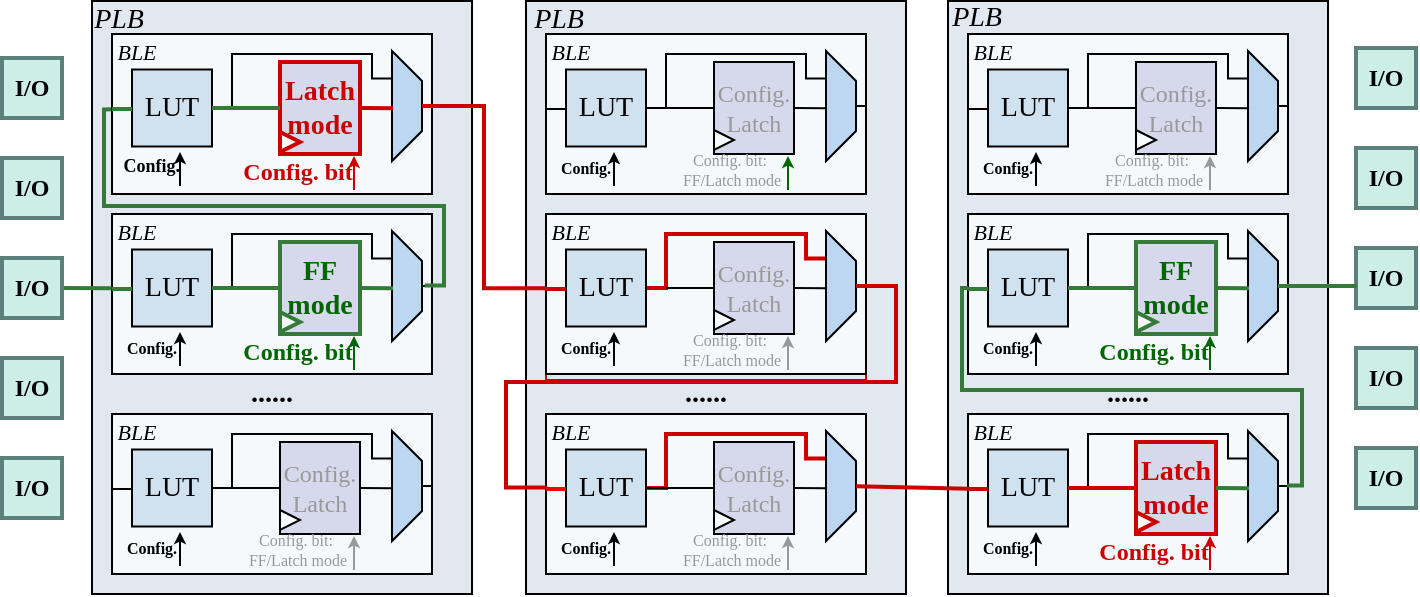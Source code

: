 <mxfile version="26.2.9">
  <diagram name="第 1 页" id="ScIdMJBZJtbjV2cv8jAA">
    <mxGraphModel dx="1438" dy="854" grid="1" gridSize="10" guides="1" tooltips="1" connect="1" arrows="1" fold="1" page="1" pageScale="1" pageWidth="720" pageHeight="330" math="0" shadow="0">
      <root>
        <mxCell id="0" />
        <mxCell id="1" parent="0" />
        <mxCell id="NsenR0JHLSsDGOoAYdqC-58" value="" style="group" vertex="1" connectable="0" parent="1">
          <mxGeometry x="57" y="30" width="180" height="280" as="geometry" />
        </mxCell>
        <mxCell id="NsenR0JHLSsDGOoAYdqC-92" value="" style="rounded=0;whiteSpace=wrap;html=1;fillColor=#E1E8F0;" vertex="1" parent="NsenR0JHLSsDGOoAYdqC-58">
          <mxGeometry x="-10" y="-16.5" width="190" height="296.5" as="geometry" />
        </mxCell>
        <mxCell id="NsenR0JHLSsDGOoAYdqC-1" value="" style="rounded=0;whiteSpace=wrap;html=1;strokeWidth=1;fillColor=#F5F9FC;container=0;" vertex="1" parent="NsenR0JHLSsDGOoAYdqC-58">
          <mxGeometry width="160" height="80" as="geometry" />
        </mxCell>
        <mxCell id="NsenR0JHLSsDGOoAYdqC-10" style="edgeStyle=orthogonalEdgeStyle;rounded=0;orthogonalLoop=1;jettySize=auto;html=1;entryX=0.25;entryY=1;entryDx=0;entryDy=0;endArrow=none;startFill=0;exitX=1;exitY=0.5;exitDx=0;exitDy=0;" edge="1" parent="NsenR0JHLSsDGOoAYdqC-58" source="NsenR0JHLSsDGOoAYdqC-5" target="NsenR0JHLSsDGOoAYdqC-7">
          <mxGeometry relative="1" as="geometry">
            <Array as="points">
              <mxPoint x="60" y="37" />
              <mxPoint x="60" y="10" />
              <mxPoint x="130" y="10" />
              <mxPoint x="130" y="22" />
            </Array>
          </mxGeometry>
        </mxCell>
        <mxCell id="NsenR0JHLSsDGOoAYdqC-5" value="&lt;font style=&quot;font-size: 14px;&quot; face=&quot;Times New Roman&quot;&gt;LUT&lt;/font&gt;" style="rounded=0;whiteSpace=wrap;html=1;fillColor=#D0E2F0;container=0;" vertex="1" parent="NsenR0JHLSsDGOoAYdqC-58">
          <mxGeometry x="10" y="17.75" width="40" height="38.5" as="geometry" />
        </mxCell>
        <mxCell id="NsenR0JHLSsDGOoAYdqC-6" value="&lt;b style=&quot;color: rgb(204, 0, 0); font-family: &amp;quot;Times New Roman&amp;quot;;&quot;&gt;&lt;font style=&quot;font-size: 14px;&quot;&gt;Latch mode&lt;/font&gt;&lt;/b&gt;" style="rounded=0;whiteSpace=wrap;html=1;fillColor=#D6D9EC;container=0;strokeColor=#CC0000;strokeWidth=2;" vertex="1" parent="NsenR0JHLSsDGOoAYdqC-58">
          <mxGeometry x="84" y="14" width="40" height="46" as="geometry" />
        </mxCell>
        <mxCell id="NsenR0JHLSsDGOoAYdqC-31" style="rounded=0;orthogonalLoop=1;jettySize=auto;html=1;entryX=1.001;entryY=0.46;entryDx=0;entryDy=0;endArrow=none;startFill=0;entryPerimeter=0;" edge="1" parent="NsenR0JHLSsDGOoAYdqC-58" source="NsenR0JHLSsDGOoAYdqC-7" target="NsenR0JHLSsDGOoAYdqC-1">
          <mxGeometry relative="1" as="geometry">
            <Array as="points">
              <mxPoint x="160" y="36" />
            </Array>
          </mxGeometry>
        </mxCell>
        <mxCell id="NsenR0JHLSsDGOoAYdqC-7" value="" style="shape=trapezoid;perimeter=trapezoidPerimeter;whiteSpace=wrap;html=1;fixedSize=1;rotation=90;size=15;strokeWidth=1;fillColor=#BDD6F2;strokeColor=#000000;fontFamily=Times New Roman;container=0;" vertex="1" parent="NsenR0JHLSsDGOoAYdqC-58">
          <mxGeometry x="120" y="28.5" width="55" height="15" as="geometry" />
        </mxCell>
        <mxCell id="NsenR0JHLSsDGOoAYdqC-8" style="rounded=0;orthogonalLoop=1;jettySize=auto;html=1;entryX=0.52;entryY=0.965;entryDx=0;entryDy=0;entryPerimeter=0;endArrow=none;startFill=0;strokeWidth=2;strokeColor=#CC0000;" edge="1" parent="NsenR0JHLSsDGOoAYdqC-58" source="NsenR0JHLSsDGOoAYdqC-6" target="NsenR0JHLSsDGOoAYdqC-7">
          <mxGeometry relative="1" as="geometry" />
        </mxCell>
        <mxCell id="NsenR0JHLSsDGOoAYdqC-9" value="" style="triangle;whiteSpace=wrap;html=1;strokeWidth=2;fillColor=light-dark(#f9fafb, #1d293b);strokeColor=#CC0000;fontFamily=Times New Roman;container=0;" vertex="1" parent="NsenR0JHLSsDGOoAYdqC-58">
          <mxGeometry x="84" y="49" width="10" height="10" as="geometry" />
        </mxCell>
        <mxCell id="NsenR0JHLSsDGOoAYdqC-11" style="rounded=0;orthogonalLoop=1;jettySize=auto;html=1;entryX=0;entryY=0.5;entryDx=0;entryDy=0;endArrow=none;startFill=0;exitX=1;exitY=0.5;exitDx=0;exitDy=0;strokeColor=#357A38;strokeWidth=2;" edge="1" parent="NsenR0JHLSsDGOoAYdqC-58" source="NsenR0JHLSsDGOoAYdqC-5" target="NsenR0JHLSsDGOoAYdqC-6">
          <mxGeometry relative="1" as="geometry" />
        </mxCell>
        <mxCell id="NsenR0JHLSsDGOoAYdqC-12" value="&lt;div style=&quot;line-height: 80%;&quot;&gt;&lt;font face=&quot;Times New Roman&quot; style=&quot;line-height: 80%; color: rgb(204, 0, 0);&quot;&gt;&lt;b style=&quot;&quot;&gt;Config. bit&lt;/b&gt;&lt;/font&gt;&lt;/div&gt;" style="text;html=1;align=center;verticalAlign=middle;whiteSpace=wrap;rounded=0;container=0;" vertex="1" parent="NsenR0JHLSsDGOoAYdqC-58">
          <mxGeometry x="53" y="54" width="80" height="30" as="geometry" />
        </mxCell>
        <mxCell id="NsenR0JHLSsDGOoAYdqC-14" value="" style="endArrow=classic;html=1;rounded=0;strokeColor=#CC0000;endSize=3;" edge="1" parent="NsenR0JHLSsDGOoAYdqC-58">
          <mxGeometry width="50" height="50" relative="1" as="geometry">
            <mxPoint x="121" y="78" as="sourcePoint" />
            <mxPoint x="121" y="61" as="targetPoint" />
          </mxGeometry>
        </mxCell>
        <mxCell id="NsenR0JHLSsDGOoAYdqC-15" value="&lt;div style=&quot;line-height: 80%;&quot;&gt;&lt;font face=&quot;Times New Roman&quot; style=&quot;line-height: 80%;&quot;&gt;&lt;font style=&quot;color: rgb(0, 0, 0); font-size: 9px;&quot;&gt;&lt;b style=&quot;&quot;&gt;Config.&amp;nbsp;&lt;/b&gt;&lt;/font&gt;&lt;br&gt;&lt;/font&gt;&lt;/div&gt;" style="text;html=1;align=center;verticalAlign=middle;whiteSpace=wrap;rounded=0;container=0;" vertex="1" parent="NsenR0JHLSsDGOoAYdqC-58">
          <mxGeometry x="1" y="56.25" width="40" height="20" as="geometry" />
        </mxCell>
        <mxCell id="NsenR0JHLSsDGOoAYdqC-16" value="" style="endArrow=classic;html=1;rounded=0;strokeColor=#000000;endSize=3;" edge="1" parent="NsenR0JHLSsDGOoAYdqC-58">
          <mxGeometry width="50" height="50" relative="1" as="geometry">
            <mxPoint x="34" y="76" as="sourcePoint" />
            <mxPoint x="34" y="59" as="targetPoint" />
          </mxGeometry>
        </mxCell>
        <mxCell id="NsenR0JHLSsDGOoAYdqC-29" value="&lt;div style=&quot;line-height: 80%;&quot;&gt;&lt;font face=&quot;Times New Roman&quot; style=&quot;line-height: 80%; font-size: 11px;&quot;&gt;&lt;i&gt;BLE&lt;/i&gt;&lt;/font&gt;&lt;/div&gt;" style="text;html=1;align=center;verticalAlign=middle;whiteSpace=wrap;rounded=0;container=0;" vertex="1" parent="NsenR0JHLSsDGOoAYdqC-58">
          <mxGeometry x="1" y="2" width="23" height="13" as="geometry" />
        </mxCell>
        <mxCell id="NsenR0JHLSsDGOoAYdqC-33" style="rounded=0;orthogonalLoop=1;jettySize=auto;html=1;entryX=0;entryY=0.5;entryDx=0;entryDy=0;endArrow=none;startFill=0;strokeWidth=2;strokeColor=#357A38;" edge="1" parent="NsenR0JHLSsDGOoAYdqC-58">
          <mxGeometry relative="1" as="geometry">
            <mxPoint x="10" y="37.5" as="sourcePoint" />
            <mxPoint y="37.5" as="targetPoint" />
          </mxGeometry>
        </mxCell>
        <mxCell id="NsenR0JHLSsDGOoAYdqC-91" value="&lt;div style=&quot;line-height: 80%;&quot;&gt;&lt;font face=&quot;Times New Roman&quot; style=&quot;line-height: 80%;&quot;&gt;&lt;font style=&quot;color: rgb(0, 0, 0); font-size: 14px;&quot;&gt;&lt;b&gt;......&lt;/b&gt;&lt;/font&gt;&lt;br&gt;&lt;/font&gt;&lt;/div&gt;" style="text;html=1;align=center;verticalAlign=middle;whiteSpace=wrap;rounded=0;container=0;" vertex="1" parent="NsenR0JHLSsDGOoAYdqC-58">
          <mxGeometry x="60" y="170" width="40" height="20" as="geometry" />
        </mxCell>
        <mxCell id="NsenR0JHLSsDGOoAYdqC-370" value="&lt;div style=&quot;line-height: 80%;&quot;&gt;&lt;font face=&quot;Times New Roman&quot; style=&quot;line-height: 80%;&quot;&gt;&lt;i&gt;PLB&lt;/i&gt;&lt;/font&gt;&lt;/div&gt;" style="text;html=1;align=center;verticalAlign=middle;whiteSpace=wrap;rounded=0;container=0;fontSize=14;" vertex="1" parent="NsenR0JHLSsDGOoAYdqC-58">
          <mxGeometry x="-8" y="-14.5" width="23" height="13" as="geometry" />
        </mxCell>
        <mxCell id="NsenR0JHLSsDGOoAYdqC-59" value="" style="group" vertex="1" connectable="0" parent="1">
          <mxGeometry x="57" y="120" width="160" height="83" as="geometry" />
        </mxCell>
        <mxCell id="NsenR0JHLSsDGOoAYdqC-60" value="" style="rounded=0;whiteSpace=wrap;html=1;strokeWidth=1;fillColor=#F5F9FC;container=0;" vertex="1" parent="NsenR0JHLSsDGOoAYdqC-59">
          <mxGeometry width="160" height="80" as="geometry" />
        </mxCell>
        <mxCell id="NsenR0JHLSsDGOoAYdqC-61" style="edgeStyle=orthogonalEdgeStyle;rounded=0;orthogonalLoop=1;jettySize=auto;html=1;entryX=0.25;entryY=1;entryDx=0;entryDy=0;endArrow=none;startFill=0;exitX=1;exitY=0.5;exitDx=0;exitDy=0;" edge="1" parent="NsenR0JHLSsDGOoAYdqC-59" source="NsenR0JHLSsDGOoAYdqC-62" target="NsenR0JHLSsDGOoAYdqC-65">
          <mxGeometry relative="1" as="geometry">
            <Array as="points">
              <mxPoint x="60" y="37" />
              <mxPoint x="60" y="10" />
              <mxPoint x="130" y="10" />
              <mxPoint x="130" y="22" />
            </Array>
          </mxGeometry>
        </mxCell>
        <mxCell id="NsenR0JHLSsDGOoAYdqC-62" value="&lt;font style=&quot;font-size: 14px;&quot; face=&quot;Times New Roman&quot;&gt;LUT&lt;/font&gt;" style="rounded=0;whiteSpace=wrap;html=1;fillColor=#D0E2F0;container=0;" vertex="1" parent="NsenR0JHLSsDGOoAYdqC-59">
          <mxGeometry x="10" y="17.75" width="40" height="38.5" as="geometry" />
        </mxCell>
        <mxCell id="NsenR0JHLSsDGOoAYdqC-63" value="&lt;b style=&quot;color: rgb(0, 102, 0); font-family: &amp;quot;Times New Roman&amp;quot;;&quot;&gt;&lt;font style=&quot;font-size: 14px;&quot;&gt;FF&lt;/font&gt;&lt;/b&gt;&lt;div&gt;&lt;b style=&quot;color: rgb(0, 102, 0); font-family: &amp;quot;Times New Roman&amp;quot;;&quot;&gt;&lt;font style=&quot;font-size: 14px;&quot;&gt;mode&lt;/font&gt;&lt;/b&gt;&lt;/div&gt;" style="rounded=0;whiteSpace=wrap;html=1;fillColor=#D6D9EC;container=0;strokeWidth=2;strokeColor=#357A38;" vertex="1" parent="NsenR0JHLSsDGOoAYdqC-59">
          <mxGeometry x="84" y="14" width="40" height="46" as="geometry" />
        </mxCell>
        <mxCell id="NsenR0JHLSsDGOoAYdqC-64" style="rounded=0;orthogonalLoop=1;jettySize=auto;html=1;entryX=1.001;entryY=0.46;entryDx=0;entryDy=0;endArrow=none;startFill=0;entryPerimeter=0;" edge="1" parent="NsenR0JHLSsDGOoAYdqC-59" source="NsenR0JHLSsDGOoAYdqC-65" target="NsenR0JHLSsDGOoAYdqC-60">
          <mxGeometry relative="1" as="geometry">
            <Array as="points">
              <mxPoint x="160" y="36" />
            </Array>
          </mxGeometry>
        </mxCell>
        <mxCell id="NsenR0JHLSsDGOoAYdqC-65" value="" style="shape=trapezoid;perimeter=trapezoidPerimeter;whiteSpace=wrap;html=1;fixedSize=1;rotation=90;size=15;strokeWidth=1;fillColor=#BDD6F2;strokeColor=#000000;fontFamily=Times New Roman;container=0;" vertex="1" parent="NsenR0JHLSsDGOoAYdqC-59">
          <mxGeometry x="120" y="28.5" width="55" height="15" as="geometry" />
        </mxCell>
        <mxCell id="NsenR0JHLSsDGOoAYdqC-66" style="rounded=0;orthogonalLoop=1;jettySize=auto;html=1;entryX=0.52;entryY=0.965;entryDx=0;entryDy=0;entryPerimeter=0;endArrow=none;startFill=0;strokeWidth=2;strokeColor=#357A38;" edge="1" parent="NsenR0JHLSsDGOoAYdqC-59" source="NsenR0JHLSsDGOoAYdqC-63" target="NsenR0JHLSsDGOoAYdqC-65">
          <mxGeometry relative="1" as="geometry" />
        </mxCell>
        <mxCell id="NsenR0JHLSsDGOoAYdqC-67" value="" style="triangle;whiteSpace=wrap;html=1;strokeWidth=2;fillColor=light-dark(#f9fafb, #1d293b);strokeColor=#357A38;fontFamily=Times New Roman;container=0;" vertex="1" parent="NsenR0JHLSsDGOoAYdqC-59">
          <mxGeometry x="84" y="49" width="10" height="10" as="geometry" />
        </mxCell>
        <mxCell id="NsenR0JHLSsDGOoAYdqC-68" style="rounded=0;orthogonalLoop=1;jettySize=auto;html=1;entryX=0;entryY=0.5;entryDx=0;entryDy=0;endArrow=none;startFill=0;exitX=1;exitY=0.5;exitDx=0;exitDy=0;strokeWidth=2;strokeColor=#357A38;" edge="1" parent="NsenR0JHLSsDGOoAYdqC-59" source="NsenR0JHLSsDGOoAYdqC-62" target="NsenR0JHLSsDGOoAYdqC-63">
          <mxGeometry relative="1" as="geometry" />
        </mxCell>
        <mxCell id="NsenR0JHLSsDGOoAYdqC-69" value="&lt;div style=&quot;line-height: 80%;&quot;&gt;&lt;b style=&quot;color: rgb(0, 102, 0); font-family: &amp;quot;Times New Roman&amp;quot;;&quot;&gt;Config. bit&lt;/b&gt;&lt;/div&gt;" style="text;html=1;align=center;verticalAlign=middle;whiteSpace=wrap;rounded=0;container=0;" vertex="1" parent="NsenR0JHLSsDGOoAYdqC-59">
          <mxGeometry x="53" y="54" width="80" height="30" as="geometry" />
        </mxCell>
        <mxCell id="NsenR0JHLSsDGOoAYdqC-70" value="" style="endArrow=classic;html=1;rounded=0;strokeColor=#006600;endSize=3;" edge="1" parent="NsenR0JHLSsDGOoAYdqC-59">
          <mxGeometry width="50" height="50" relative="1" as="geometry">
            <mxPoint x="121" y="78" as="sourcePoint" />
            <mxPoint x="121" y="61" as="targetPoint" />
          </mxGeometry>
        </mxCell>
        <mxCell id="NsenR0JHLSsDGOoAYdqC-71" value="&lt;div style=&quot;line-height: 80%;&quot;&gt;&lt;font face=&quot;Times New Roman&quot; style=&quot;line-height: 80%; font-size: 8px;&quot;&gt;&lt;font style=&quot;color: rgb(0, 0, 0);&quot;&gt;&lt;b&gt;Config.&amp;nbsp;&lt;/b&gt;&lt;/font&gt;&lt;br&gt;&lt;/font&gt;&lt;/div&gt;" style="text;html=1;align=center;verticalAlign=middle;whiteSpace=wrap;rounded=0;container=0;" vertex="1" parent="NsenR0JHLSsDGOoAYdqC-59">
          <mxGeometry x="1" y="56.25" width="40" height="20" as="geometry" />
        </mxCell>
        <mxCell id="NsenR0JHLSsDGOoAYdqC-72" value="" style="endArrow=classic;html=1;rounded=0;strokeColor=#000000;endSize=3;" edge="1" parent="NsenR0JHLSsDGOoAYdqC-59">
          <mxGeometry width="50" height="50" relative="1" as="geometry">
            <mxPoint x="34" y="76" as="sourcePoint" />
            <mxPoint x="34" y="59" as="targetPoint" />
          </mxGeometry>
        </mxCell>
        <mxCell id="NsenR0JHLSsDGOoAYdqC-73" value="&lt;div style=&quot;line-height: 80%;&quot;&gt;&lt;font face=&quot;Times New Roman&quot; style=&quot;line-height: 80%; font-size: 11px;&quot;&gt;&lt;i&gt;BLE&lt;/i&gt;&lt;/font&gt;&lt;/div&gt;" style="text;html=1;align=center;verticalAlign=middle;whiteSpace=wrap;rounded=0;container=0;" vertex="1" parent="NsenR0JHLSsDGOoAYdqC-59">
          <mxGeometry x="1" y="2" width="23" height="13" as="geometry" />
        </mxCell>
        <mxCell id="NsenR0JHLSsDGOoAYdqC-74" style="rounded=0;orthogonalLoop=1;jettySize=auto;html=1;entryX=0;entryY=0.5;entryDx=0;entryDy=0;endArrow=none;startFill=0;strokeWidth=2;strokeColor=#357A38;" edge="1" parent="NsenR0JHLSsDGOoAYdqC-59">
          <mxGeometry relative="1" as="geometry">
            <mxPoint x="10" y="37.5" as="sourcePoint" />
            <mxPoint y="37.5" as="targetPoint" />
          </mxGeometry>
        </mxCell>
        <mxCell id="NsenR0JHLSsDGOoAYdqC-75" value="" style="group" vertex="1" connectable="0" parent="1">
          <mxGeometry x="57" y="220" width="160" height="83" as="geometry" />
        </mxCell>
        <mxCell id="NsenR0JHLSsDGOoAYdqC-76" value="" style="rounded=0;whiteSpace=wrap;html=1;strokeWidth=1;fillColor=#F5F9FC;container=0;" vertex="1" parent="NsenR0JHLSsDGOoAYdqC-75">
          <mxGeometry width="160" height="80" as="geometry" />
        </mxCell>
        <mxCell id="NsenR0JHLSsDGOoAYdqC-77" style="edgeStyle=orthogonalEdgeStyle;rounded=0;orthogonalLoop=1;jettySize=auto;html=1;entryX=0.25;entryY=1;entryDx=0;entryDy=0;endArrow=none;startFill=0;exitX=1;exitY=0.5;exitDx=0;exitDy=0;" edge="1" parent="NsenR0JHLSsDGOoAYdqC-75" source="NsenR0JHLSsDGOoAYdqC-78" target="NsenR0JHLSsDGOoAYdqC-81">
          <mxGeometry relative="1" as="geometry">
            <Array as="points">
              <mxPoint x="60" y="37" />
              <mxPoint x="60" y="10" />
              <mxPoint x="130" y="10" />
              <mxPoint x="130" y="22" />
            </Array>
          </mxGeometry>
        </mxCell>
        <mxCell id="NsenR0JHLSsDGOoAYdqC-78" value="&lt;span style=&quot;font-family: &amp;quot;Times New Roman&amp;quot;; font-size: 14px;&quot;&gt;LUT&lt;/span&gt;" style="rounded=0;whiteSpace=wrap;html=1;fillColor=#D0E2F0;container=0;" vertex="1" parent="NsenR0JHLSsDGOoAYdqC-75">
          <mxGeometry x="10" y="17.75" width="40" height="38.5" as="geometry" />
        </mxCell>
        <mxCell id="NsenR0JHLSsDGOoAYdqC-79" value="&lt;font style=&quot;color: rgb(153, 153, 153);&quot; face=&quot;Times New Roman&quot;&gt;Config.&lt;/font&gt;&lt;div&gt;&lt;font style=&quot;color: rgb(153, 153, 153);&quot; face=&quot;Times New Roman&quot;&gt;Latch&lt;/font&gt;&lt;/div&gt;" style="rounded=0;whiteSpace=wrap;html=1;fillColor=#D6D9EC;container=0;" vertex="1" parent="NsenR0JHLSsDGOoAYdqC-75">
          <mxGeometry x="84" y="14" width="40" height="46" as="geometry" />
        </mxCell>
        <mxCell id="NsenR0JHLSsDGOoAYdqC-80" style="rounded=0;orthogonalLoop=1;jettySize=auto;html=1;entryX=1.001;entryY=0.46;entryDx=0;entryDy=0;endArrow=none;startFill=0;entryPerimeter=0;" edge="1" parent="NsenR0JHLSsDGOoAYdqC-75" source="NsenR0JHLSsDGOoAYdqC-81" target="NsenR0JHLSsDGOoAYdqC-76">
          <mxGeometry relative="1" as="geometry">
            <Array as="points">
              <mxPoint x="160" y="36" />
            </Array>
          </mxGeometry>
        </mxCell>
        <mxCell id="NsenR0JHLSsDGOoAYdqC-81" value="" style="shape=trapezoid;perimeter=trapezoidPerimeter;whiteSpace=wrap;html=1;fixedSize=1;rotation=90;size=15;strokeWidth=1;fillColor=#BDD6F2;strokeColor=#000000;fontFamily=Times New Roman;container=0;" vertex="1" parent="NsenR0JHLSsDGOoAYdqC-75">
          <mxGeometry x="120" y="28.5" width="55" height="15" as="geometry" />
        </mxCell>
        <mxCell id="NsenR0JHLSsDGOoAYdqC-82" style="rounded=0;orthogonalLoop=1;jettySize=auto;html=1;entryX=0.52;entryY=0.965;entryDx=0;entryDy=0;entryPerimeter=0;endArrow=none;startFill=0;" edge="1" parent="NsenR0JHLSsDGOoAYdqC-75" source="NsenR0JHLSsDGOoAYdqC-79" target="NsenR0JHLSsDGOoAYdqC-81">
          <mxGeometry relative="1" as="geometry" />
        </mxCell>
        <mxCell id="NsenR0JHLSsDGOoAYdqC-83" value="" style="triangle;whiteSpace=wrap;html=1;strokeWidth=1;fillColor=light-dark(#f9fafb, #1d293b);strokeColor=#000000;fontFamily=Times New Roman;container=0;" vertex="1" parent="NsenR0JHLSsDGOoAYdqC-75">
          <mxGeometry x="84" y="48" width="10" height="10" as="geometry" />
        </mxCell>
        <mxCell id="NsenR0JHLSsDGOoAYdqC-84" style="rounded=0;orthogonalLoop=1;jettySize=auto;html=1;entryX=0;entryY=0.5;entryDx=0;entryDy=0;endArrow=none;startFill=0;exitX=1;exitY=0.5;exitDx=0;exitDy=0;" edge="1" parent="NsenR0JHLSsDGOoAYdqC-75" source="NsenR0JHLSsDGOoAYdqC-78" target="NsenR0JHLSsDGOoAYdqC-79">
          <mxGeometry relative="1" as="geometry" />
        </mxCell>
        <mxCell id="NsenR0JHLSsDGOoAYdqC-85" value="&lt;div style=&quot;line-height: 80%;&quot;&gt;&lt;font face=&quot;Times New Roman&quot; style=&quot;line-height: 80%; font-size: 8px; color: rgb(153, 153, 153);&quot;&gt;Config. bit:&amp;nbsp;&lt;/font&gt;&lt;div&gt;&lt;span style=&quot;font-family: &amp;quot;Times New Roman&amp;quot;; background-color: transparent; line-height: 80%;&quot;&gt;&lt;font style=&quot;font-size: 8px; color: rgb(153, 153, 153);&quot;&gt;FF/Latch mode&lt;/font&gt;&lt;/span&gt;&lt;/div&gt;&lt;/div&gt;" style="text;html=1;align=center;verticalAlign=middle;whiteSpace=wrap;rounded=0;container=0;" vertex="1" parent="NsenR0JHLSsDGOoAYdqC-75">
          <mxGeometry x="53" y="53" width="80" height="30" as="geometry" />
        </mxCell>
        <mxCell id="NsenR0JHLSsDGOoAYdqC-86" value="" style="endArrow=classic;html=1;rounded=0;strokeColor=#999999;endSize=3;" edge="1" parent="NsenR0JHLSsDGOoAYdqC-75">
          <mxGeometry width="50" height="50" relative="1" as="geometry">
            <mxPoint x="121" y="78" as="sourcePoint" />
            <mxPoint x="121" y="61" as="targetPoint" />
          </mxGeometry>
        </mxCell>
        <mxCell id="NsenR0JHLSsDGOoAYdqC-87" value="&lt;div style=&quot;line-height: 80%;&quot;&gt;&lt;font face=&quot;Times New Roman&quot; style=&quot;line-height: 80%; font-size: 8px;&quot;&gt;&lt;font style=&quot;color: rgb(0, 0, 0);&quot;&gt;&lt;b&gt;Config.&amp;nbsp;&lt;/b&gt;&lt;/font&gt;&lt;br&gt;&lt;/font&gt;&lt;/div&gt;" style="text;html=1;align=center;verticalAlign=middle;whiteSpace=wrap;rounded=0;container=0;" vertex="1" parent="NsenR0JHLSsDGOoAYdqC-75">
          <mxGeometry x="1" y="56.25" width="40" height="20" as="geometry" />
        </mxCell>
        <mxCell id="NsenR0JHLSsDGOoAYdqC-88" value="" style="endArrow=classic;html=1;rounded=0;strokeColor=#000000;endSize=3;" edge="1" parent="NsenR0JHLSsDGOoAYdqC-75">
          <mxGeometry width="50" height="50" relative="1" as="geometry">
            <mxPoint x="34" y="76" as="sourcePoint" />
            <mxPoint x="34" y="59" as="targetPoint" />
          </mxGeometry>
        </mxCell>
        <mxCell id="NsenR0JHLSsDGOoAYdqC-89" value="&lt;div style=&quot;line-height: 80%;&quot;&gt;&lt;font face=&quot;Times New Roman&quot; style=&quot;line-height: 80%; font-size: 11px;&quot;&gt;&lt;i&gt;BLE&lt;/i&gt;&lt;/font&gt;&lt;/div&gt;" style="text;html=1;align=center;verticalAlign=middle;whiteSpace=wrap;rounded=0;container=0;" vertex="1" parent="NsenR0JHLSsDGOoAYdqC-75">
          <mxGeometry x="1" y="2" width="23" height="13" as="geometry" />
        </mxCell>
        <mxCell id="NsenR0JHLSsDGOoAYdqC-90" style="rounded=0;orthogonalLoop=1;jettySize=auto;html=1;entryX=0;entryY=0.5;entryDx=0;entryDy=0;endArrow=none;startFill=0;" edge="1" parent="NsenR0JHLSsDGOoAYdqC-75">
          <mxGeometry relative="1" as="geometry">
            <mxPoint x="10" y="37.5" as="sourcePoint" />
            <mxPoint y="37.5" as="targetPoint" />
          </mxGeometry>
        </mxCell>
        <mxCell id="NsenR0JHLSsDGOoAYdqC-93" value="" style="group" vertex="1" connectable="0" parent="1">
          <mxGeometry x="274" y="30" width="180" height="280" as="geometry" />
        </mxCell>
        <mxCell id="NsenR0JHLSsDGOoAYdqC-94" value="" style="rounded=0;whiteSpace=wrap;html=1;fillColor=#E1E8F0;" vertex="1" parent="NsenR0JHLSsDGOoAYdqC-93">
          <mxGeometry x="-10" y="-16.5" width="190" height="296.5" as="geometry" />
        </mxCell>
        <mxCell id="NsenR0JHLSsDGOoAYdqC-95" value="" style="rounded=0;whiteSpace=wrap;html=1;strokeWidth=1;fillColor=#F5F9FC;container=0;" vertex="1" parent="NsenR0JHLSsDGOoAYdqC-93">
          <mxGeometry width="160" height="80" as="geometry" />
        </mxCell>
        <mxCell id="NsenR0JHLSsDGOoAYdqC-96" style="edgeStyle=orthogonalEdgeStyle;rounded=0;orthogonalLoop=1;jettySize=auto;html=1;entryX=0.25;entryY=1;entryDx=0;entryDy=0;endArrow=none;startFill=0;exitX=1;exitY=0.5;exitDx=0;exitDy=0;" edge="1" parent="NsenR0JHLSsDGOoAYdqC-93" source="NsenR0JHLSsDGOoAYdqC-97" target="NsenR0JHLSsDGOoAYdqC-100">
          <mxGeometry relative="1" as="geometry">
            <Array as="points">
              <mxPoint x="60" y="37" />
              <mxPoint x="60" y="10" />
              <mxPoint x="130" y="10" />
              <mxPoint x="130" y="22" />
            </Array>
          </mxGeometry>
        </mxCell>
        <mxCell id="NsenR0JHLSsDGOoAYdqC-97" value="&lt;font style=&quot;font-size: 14px;&quot; face=&quot;Times New Roman&quot;&gt;LUT&lt;/font&gt;" style="rounded=0;whiteSpace=wrap;html=1;fillColor=#D0E2F0;container=0;" vertex="1" parent="NsenR0JHLSsDGOoAYdqC-93">
          <mxGeometry x="10" y="17.75" width="40" height="38.5" as="geometry" />
        </mxCell>
        <mxCell id="NsenR0JHLSsDGOoAYdqC-98" value="&lt;font style=&quot;color: rgb(153, 153, 153);&quot; face=&quot;Times New Roman&quot;&gt;Config.&lt;/font&gt;&lt;div&gt;&lt;font style=&quot;color: rgb(153, 153, 153);&quot; face=&quot;Times New Roman&quot;&gt;Latch&lt;/font&gt;&lt;/div&gt;" style="rounded=0;whiteSpace=wrap;html=1;fillColor=#D6D9EC;container=0;" vertex="1" parent="NsenR0JHLSsDGOoAYdqC-93">
          <mxGeometry x="84" y="14" width="40" height="46" as="geometry" />
        </mxCell>
        <mxCell id="NsenR0JHLSsDGOoAYdqC-99" style="rounded=0;orthogonalLoop=1;jettySize=auto;html=1;entryX=1.001;entryY=0.46;entryDx=0;entryDy=0;endArrow=none;startFill=0;entryPerimeter=0;" edge="1" parent="NsenR0JHLSsDGOoAYdqC-93" source="NsenR0JHLSsDGOoAYdqC-100" target="NsenR0JHLSsDGOoAYdqC-95">
          <mxGeometry relative="1" as="geometry">
            <Array as="points">
              <mxPoint x="160" y="36" />
            </Array>
          </mxGeometry>
        </mxCell>
        <mxCell id="NsenR0JHLSsDGOoAYdqC-100" value="" style="shape=trapezoid;perimeter=trapezoidPerimeter;whiteSpace=wrap;html=1;fixedSize=1;rotation=90;size=15;strokeWidth=1;fillColor=#BDD6F2;strokeColor=#000000;fontFamily=Times New Roman;container=0;" vertex="1" parent="NsenR0JHLSsDGOoAYdqC-93">
          <mxGeometry x="120" y="28.5" width="55" height="15" as="geometry" />
        </mxCell>
        <mxCell id="NsenR0JHLSsDGOoAYdqC-101" style="rounded=0;orthogonalLoop=1;jettySize=auto;html=1;entryX=0.52;entryY=0.965;entryDx=0;entryDy=0;entryPerimeter=0;endArrow=none;startFill=0;" edge="1" parent="NsenR0JHLSsDGOoAYdqC-93" source="NsenR0JHLSsDGOoAYdqC-98" target="NsenR0JHLSsDGOoAYdqC-100">
          <mxGeometry relative="1" as="geometry" />
        </mxCell>
        <mxCell id="NsenR0JHLSsDGOoAYdqC-102" value="" style="triangle;whiteSpace=wrap;html=1;strokeWidth=1;fillColor=light-dark(#f9fafb, #1d293b);strokeColor=#000000;fontFamily=Times New Roman;container=0;" vertex="1" parent="NsenR0JHLSsDGOoAYdqC-93">
          <mxGeometry x="84" y="48" width="10" height="10" as="geometry" />
        </mxCell>
        <mxCell id="NsenR0JHLSsDGOoAYdqC-103" style="rounded=0;orthogonalLoop=1;jettySize=auto;html=1;entryX=0;entryY=0.5;entryDx=0;entryDy=0;endArrow=none;startFill=0;exitX=1;exitY=0.5;exitDx=0;exitDy=0;" edge="1" parent="NsenR0JHLSsDGOoAYdqC-93" source="NsenR0JHLSsDGOoAYdqC-97" target="NsenR0JHLSsDGOoAYdqC-98">
          <mxGeometry relative="1" as="geometry" />
        </mxCell>
        <mxCell id="NsenR0JHLSsDGOoAYdqC-104" value="&lt;div style=&quot;line-height: 80%;&quot;&gt;&lt;font face=&quot;Times New Roman&quot; style=&quot;line-height: 80%; font-size: 8px; color: rgb(153, 153, 153);&quot;&gt;Config. bit:&amp;nbsp;&lt;/font&gt;&lt;div&gt;&lt;span style=&quot;font-family: &amp;quot;Times New Roman&amp;quot;; background-color: transparent; line-height: 80%;&quot;&gt;&lt;font style=&quot;font-size: 8px; color: rgb(153, 153, 153);&quot;&gt;FF/Latch mode&lt;/font&gt;&lt;/span&gt;&lt;/div&gt;&lt;/div&gt;" style="text;html=1;align=center;verticalAlign=middle;whiteSpace=wrap;rounded=0;container=0;" vertex="1" parent="NsenR0JHLSsDGOoAYdqC-93">
          <mxGeometry x="53" y="53" width="80" height="30" as="geometry" />
        </mxCell>
        <mxCell id="NsenR0JHLSsDGOoAYdqC-105" value="" style="endArrow=classic;html=1;rounded=0;strokeColor=#006600;endSize=3;" edge="1" parent="NsenR0JHLSsDGOoAYdqC-93">
          <mxGeometry width="50" height="50" relative="1" as="geometry">
            <mxPoint x="121" y="78" as="sourcePoint" />
            <mxPoint x="121" y="61" as="targetPoint" />
          </mxGeometry>
        </mxCell>
        <mxCell id="NsenR0JHLSsDGOoAYdqC-106" value="&lt;div style=&quot;line-height: 80%;&quot;&gt;&lt;font face=&quot;Times New Roman&quot; style=&quot;line-height: 80%; font-size: 8px;&quot;&gt;&lt;font style=&quot;color: rgb(0, 0, 0);&quot;&gt;&lt;b&gt;Config.&amp;nbsp;&lt;/b&gt;&lt;/font&gt;&lt;br&gt;&lt;/font&gt;&lt;/div&gt;" style="text;html=1;align=center;verticalAlign=middle;whiteSpace=wrap;rounded=0;container=0;" vertex="1" parent="NsenR0JHLSsDGOoAYdqC-93">
          <mxGeometry x="1" y="56.25" width="40" height="20" as="geometry" />
        </mxCell>
        <mxCell id="NsenR0JHLSsDGOoAYdqC-107" value="" style="endArrow=classic;html=1;rounded=0;strokeColor=#000000;endSize=3;" edge="1" parent="NsenR0JHLSsDGOoAYdqC-93">
          <mxGeometry width="50" height="50" relative="1" as="geometry">
            <mxPoint x="34" y="76" as="sourcePoint" />
            <mxPoint x="34" y="59" as="targetPoint" />
          </mxGeometry>
        </mxCell>
        <mxCell id="NsenR0JHLSsDGOoAYdqC-108" value="&lt;div style=&quot;line-height: 80%;&quot;&gt;&lt;font face=&quot;Times New Roman&quot; style=&quot;line-height: 80%; font-size: 11px;&quot;&gt;&lt;i&gt;BLE&lt;/i&gt;&lt;/font&gt;&lt;/div&gt;" style="text;html=1;align=center;verticalAlign=middle;whiteSpace=wrap;rounded=0;container=0;" vertex="1" parent="NsenR0JHLSsDGOoAYdqC-93">
          <mxGeometry x="1" y="2" width="23" height="13" as="geometry" />
        </mxCell>
        <mxCell id="NsenR0JHLSsDGOoAYdqC-109" style="rounded=0;orthogonalLoop=1;jettySize=auto;html=1;entryX=0;entryY=0.5;entryDx=0;entryDy=0;endArrow=none;startFill=0;" edge="1" parent="NsenR0JHLSsDGOoAYdqC-93">
          <mxGeometry relative="1" as="geometry">
            <mxPoint x="10" y="37.5" as="sourcePoint" />
            <mxPoint y="37.5" as="targetPoint" />
          </mxGeometry>
        </mxCell>
        <mxCell id="NsenR0JHLSsDGOoAYdqC-110" value="&lt;div style=&quot;line-height: 80%;&quot;&gt;&lt;font face=&quot;Times New Roman&quot; style=&quot;line-height: 80%;&quot;&gt;&lt;font style=&quot;color: rgb(0, 0, 0); font-size: 14px;&quot;&gt;&lt;b&gt;......&lt;/b&gt;&lt;/font&gt;&lt;br&gt;&lt;/font&gt;&lt;/div&gt;" style="text;html=1;align=center;verticalAlign=middle;whiteSpace=wrap;rounded=0;container=0;" vertex="1" parent="NsenR0JHLSsDGOoAYdqC-93">
          <mxGeometry x="60" y="170" width="40" height="20" as="geometry" />
        </mxCell>
        <mxCell id="NsenR0JHLSsDGOoAYdqC-375" value="&lt;div style=&quot;line-height: 80%;&quot;&gt;&lt;font face=&quot;Times New Roman&quot; style=&quot;line-height: 80%;&quot;&gt;&lt;i&gt;PLB&lt;/i&gt;&lt;/font&gt;&lt;/div&gt;" style="text;html=1;align=center;verticalAlign=middle;whiteSpace=wrap;rounded=0;container=0;fontSize=14;" vertex="1" parent="NsenR0JHLSsDGOoAYdqC-93">
          <mxGeometry x="-5" y="-14.5" width="23" height="13" as="geometry" />
        </mxCell>
        <mxCell id="NsenR0JHLSsDGOoAYdqC-111" value="" style="group;strokeColor=#CC0000;" vertex="1" connectable="0" parent="1">
          <mxGeometry x="274" y="120" width="160" height="83" as="geometry" />
        </mxCell>
        <mxCell id="NsenR0JHLSsDGOoAYdqC-112" value="" style="rounded=0;whiteSpace=wrap;html=1;strokeWidth=1;fillColor=#F5F9FC;container=0;" vertex="1" parent="NsenR0JHLSsDGOoAYdqC-111">
          <mxGeometry width="160" height="80" as="geometry" />
        </mxCell>
        <mxCell id="NsenR0JHLSsDGOoAYdqC-113" style="edgeStyle=orthogonalEdgeStyle;rounded=0;orthogonalLoop=1;jettySize=auto;html=1;entryX=0.25;entryY=1;entryDx=0;entryDy=0;endArrow=none;startFill=0;exitX=1;exitY=0.5;exitDx=0;exitDy=0;strokeWidth=2;strokeColor=#CC0000;" edge="1" parent="NsenR0JHLSsDGOoAYdqC-111" source="NsenR0JHLSsDGOoAYdqC-114" target="NsenR0JHLSsDGOoAYdqC-117">
          <mxGeometry relative="1" as="geometry">
            <Array as="points">
              <mxPoint x="60" y="37" />
              <mxPoint x="60" y="10" />
              <mxPoint x="130" y="10" />
              <mxPoint x="130" y="22" />
            </Array>
          </mxGeometry>
        </mxCell>
        <mxCell id="NsenR0JHLSsDGOoAYdqC-114" value="&lt;font style=&quot;font-size: 14px;&quot; face=&quot;Times New Roman&quot;&gt;LUT&lt;/font&gt;" style="rounded=0;whiteSpace=wrap;html=1;fillColor=#D0E2F0;container=0;" vertex="1" parent="NsenR0JHLSsDGOoAYdqC-111">
          <mxGeometry x="10" y="17.75" width="40" height="38.5" as="geometry" />
        </mxCell>
        <mxCell id="NsenR0JHLSsDGOoAYdqC-115" value="&lt;font style=&quot;color: rgb(153, 153, 153);&quot; face=&quot;Times New Roman&quot;&gt;Config.&lt;/font&gt;&lt;div&gt;&lt;font style=&quot;color: rgb(153, 153, 153);&quot; face=&quot;Times New Roman&quot;&gt;Latch&lt;/font&gt;&lt;/div&gt;" style="rounded=0;whiteSpace=wrap;html=1;fillColor=#D6D9EC;container=0;" vertex="1" parent="NsenR0JHLSsDGOoAYdqC-111">
          <mxGeometry x="84" y="14" width="40" height="46" as="geometry" />
        </mxCell>
        <mxCell id="NsenR0JHLSsDGOoAYdqC-116" style="rounded=0;orthogonalLoop=1;jettySize=auto;html=1;entryX=1.001;entryY=0.46;entryDx=0;entryDy=0;endArrow=none;startFill=0;entryPerimeter=0;" edge="1" parent="NsenR0JHLSsDGOoAYdqC-111" source="NsenR0JHLSsDGOoAYdqC-117" target="NsenR0JHLSsDGOoAYdqC-112">
          <mxGeometry relative="1" as="geometry">
            <Array as="points">
              <mxPoint x="160" y="36" />
            </Array>
          </mxGeometry>
        </mxCell>
        <mxCell id="NsenR0JHLSsDGOoAYdqC-117" value="" style="shape=trapezoid;perimeter=trapezoidPerimeter;whiteSpace=wrap;html=1;fixedSize=1;rotation=90;size=15;strokeWidth=1;fillColor=#BDD6F2;strokeColor=#000000;fontFamily=Times New Roman;container=0;" vertex="1" parent="NsenR0JHLSsDGOoAYdqC-111">
          <mxGeometry x="120" y="28.5" width="55" height="15" as="geometry" />
        </mxCell>
        <mxCell id="NsenR0JHLSsDGOoAYdqC-118" style="rounded=0;orthogonalLoop=1;jettySize=auto;html=1;entryX=0.52;entryY=0.965;entryDx=0;entryDy=0;entryPerimeter=0;endArrow=none;startFill=0;" edge="1" parent="NsenR0JHLSsDGOoAYdqC-111" source="NsenR0JHLSsDGOoAYdqC-115" target="NsenR0JHLSsDGOoAYdqC-117">
          <mxGeometry relative="1" as="geometry" />
        </mxCell>
        <mxCell id="NsenR0JHLSsDGOoAYdqC-119" value="" style="triangle;whiteSpace=wrap;html=1;strokeWidth=1;fillColor=light-dark(#f9fafb, #1d293b);strokeColor=#000000;fontFamily=Times New Roman;container=0;" vertex="1" parent="NsenR0JHLSsDGOoAYdqC-111">
          <mxGeometry x="84" y="48" width="10" height="10" as="geometry" />
        </mxCell>
        <mxCell id="NsenR0JHLSsDGOoAYdqC-120" style="rounded=0;orthogonalLoop=1;jettySize=auto;html=1;entryX=0;entryY=0.5;entryDx=0;entryDy=0;endArrow=none;startFill=0;" edge="1" parent="NsenR0JHLSsDGOoAYdqC-111" target="NsenR0JHLSsDGOoAYdqC-115">
          <mxGeometry relative="1" as="geometry">
            <mxPoint x="60" y="37" as="sourcePoint" />
          </mxGeometry>
        </mxCell>
        <mxCell id="NsenR0JHLSsDGOoAYdqC-121" value="&lt;div style=&quot;line-height: 80%;&quot;&gt;&lt;font face=&quot;Times New Roman&quot; style=&quot;line-height: 80%; font-size: 8px; color: rgb(153, 153, 153);&quot;&gt;Config. bit:&amp;nbsp;&lt;/font&gt;&lt;div&gt;&lt;span style=&quot;font-family: &amp;quot;Times New Roman&amp;quot;; background-color: transparent; line-height: 80%;&quot;&gt;&lt;font style=&quot;font-size: 8px; color: rgb(153, 153, 153);&quot;&gt;FF/Latch mode&lt;/font&gt;&lt;/span&gt;&lt;/div&gt;&lt;/div&gt;" style="text;html=1;align=center;verticalAlign=middle;whiteSpace=wrap;rounded=0;container=0;" vertex="1" parent="NsenR0JHLSsDGOoAYdqC-111">
          <mxGeometry x="53" y="53" width="80" height="30" as="geometry" />
        </mxCell>
        <mxCell id="NsenR0JHLSsDGOoAYdqC-122" value="" style="endArrow=classic;html=1;rounded=0;strokeColor=#999999;endSize=3;" edge="1" parent="NsenR0JHLSsDGOoAYdqC-111">
          <mxGeometry width="50" height="50" relative="1" as="geometry">
            <mxPoint x="121" y="78" as="sourcePoint" />
            <mxPoint x="121" y="61" as="targetPoint" />
          </mxGeometry>
        </mxCell>
        <mxCell id="NsenR0JHLSsDGOoAYdqC-123" value="&lt;div style=&quot;line-height: 80%;&quot;&gt;&lt;font face=&quot;Times New Roman&quot; style=&quot;line-height: 80%; font-size: 8px;&quot;&gt;&lt;font style=&quot;color: rgb(0, 0, 0);&quot;&gt;&lt;b&gt;Config.&amp;nbsp;&lt;/b&gt;&lt;/font&gt;&lt;br&gt;&lt;/font&gt;&lt;/div&gt;" style="text;html=1;align=center;verticalAlign=middle;whiteSpace=wrap;rounded=0;container=0;" vertex="1" parent="NsenR0JHLSsDGOoAYdqC-111">
          <mxGeometry x="1" y="56.25" width="40" height="20" as="geometry" />
        </mxCell>
        <mxCell id="NsenR0JHLSsDGOoAYdqC-124" value="" style="endArrow=classic;html=1;rounded=0;strokeColor=#000000;endSize=3;" edge="1" parent="NsenR0JHLSsDGOoAYdqC-111">
          <mxGeometry width="50" height="50" relative="1" as="geometry">
            <mxPoint x="34" y="76" as="sourcePoint" />
            <mxPoint x="34" y="59" as="targetPoint" />
          </mxGeometry>
        </mxCell>
        <mxCell id="NsenR0JHLSsDGOoAYdqC-125" value="&lt;div style=&quot;line-height: 80%;&quot;&gt;&lt;font face=&quot;Times New Roman&quot; style=&quot;line-height: 80%; font-size: 11px;&quot;&gt;&lt;i&gt;BLE&lt;/i&gt;&lt;/font&gt;&lt;/div&gt;" style="text;html=1;align=center;verticalAlign=middle;whiteSpace=wrap;rounded=0;container=0;" vertex="1" parent="NsenR0JHLSsDGOoAYdqC-111">
          <mxGeometry x="1" y="2" width="23" height="13" as="geometry" />
        </mxCell>
        <mxCell id="NsenR0JHLSsDGOoAYdqC-126" style="rounded=0;orthogonalLoop=1;jettySize=auto;html=1;entryX=0;entryY=0.5;entryDx=0;entryDy=0;endArrow=none;startFill=0;strokeWidth=2;strokeColor=#CC0000;" edge="1" parent="NsenR0JHLSsDGOoAYdqC-111">
          <mxGeometry relative="1" as="geometry">
            <mxPoint x="10" y="37.5" as="sourcePoint" />
            <mxPoint y="37.5" as="targetPoint" />
          </mxGeometry>
        </mxCell>
        <mxCell id="NsenR0JHLSsDGOoAYdqC-127" value="" style="group" vertex="1" connectable="0" parent="1">
          <mxGeometry x="274" y="220" width="160" height="83" as="geometry" />
        </mxCell>
        <mxCell id="NsenR0JHLSsDGOoAYdqC-128" value="" style="rounded=0;whiteSpace=wrap;html=1;strokeWidth=1;fillColor=#F5F9FC;container=0;" vertex="1" parent="NsenR0JHLSsDGOoAYdqC-127">
          <mxGeometry width="160" height="80" as="geometry" />
        </mxCell>
        <mxCell id="NsenR0JHLSsDGOoAYdqC-129" style="edgeStyle=orthogonalEdgeStyle;rounded=0;orthogonalLoop=1;jettySize=auto;html=1;entryX=0.25;entryY=1;entryDx=0;entryDy=0;endArrow=none;startFill=0;exitX=1;exitY=0.5;exitDx=0;exitDy=0;strokeWidth=2;strokeColor=#CC0000;" edge="1" parent="NsenR0JHLSsDGOoAYdqC-127" source="NsenR0JHLSsDGOoAYdqC-130" target="NsenR0JHLSsDGOoAYdqC-133">
          <mxGeometry relative="1" as="geometry">
            <Array as="points">
              <mxPoint x="60" y="37" />
              <mxPoint x="60" y="10" />
              <mxPoint x="130" y="10" />
              <mxPoint x="130" y="22" />
            </Array>
          </mxGeometry>
        </mxCell>
        <mxCell id="NsenR0JHLSsDGOoAYdqC-130" value="&lt;span style=&quot;font-family: &amp;quot;Times New Roman&amp;quot;; font-size: 14px;&quot;&gt;LUT&lt;/span&gt;" style="rounded=0;whiteSpace=wrap;html=1;fillColor=#D0E2F0;container=0;" vertex="1" parent="NsenR0JHLSsDGOoAYdqC-127">
          <mxGeometry x="10" y="17.75" width="40" height="38.5" as="geometry" />
        </mxCell>
        <mxCell id="NsenR0JHLSsDGOoAYdqC-131" value="&lt;font style=&quot;color: rgb(153, 153, 153);&quot; face=&quot;Times New Roman&quot;&gt;Config.&lt;/font&gt;&lt;div&gt;&lt;font style=&quot;color: rgb(153, 153, 153);&quot; face=&quot;Times New Roman&quot;&gt;Latch&lt;/font&gt;&lt;/div&gt;" style="rounded=0;whiteSpace=wrap;html=1;fillColor=#D6D9EC;container=0;" vertex="1" parent="NsenR0JHLSsDGOoAYdqC-127">
          <mxGeometry x="84" y="14" width="40" height="46" as="geometry" />
        </mxCell>
        <mxCell id="NsenR0JHLSsDGOoAYdqC-132" style="rounded=0;orthogonalLoop=1;jettySize=auto;html=1;entryX=1.001;entryY=0.46;entryDx=0;entryDy=0;endArrow=none;startFill=0;entryPerimeter=0;" edge="1" parent="NsenR0JHLSsDGOoAYdqC-127" source="NsenR0JHLSsDGOoAYdqC-133" target="NsenR0JHLSsDGOoAYdqC-128">
          <mxGeometry relative="1" as="geometry">
            <Array as="points">
              <mxPoint x="160" y="36" />
            </Array>
          </mxGeometry>
        </mxCell>
        <mxCell id="NsenR0JHLSsDGOoAYdqC-133" value="" style="shape=trapezoid;perimeter=trapezoidPerimeter;whiteSpace=wrap;html=1;fixedSize=1;rotation=90;size=15;strokeWidth=1;fillColor=#BDD6F2;strokeColor=#000000;fontFamily=Times New Roman;container=0;" vertex="1" parent="NsenR0JHLSsDGOoAYdqC-127">
          <mxGeometry x="120" y="28.5" width="55" height="15" as="geometry" />
        </mxCell>
        <mxCell id="NsenR0JHLSsDGOoAYdqC-134" style="rounded=0;orthogonalLoop=1;jettySize=auto;html=1;entryX=0.52;entryY=0.965;entryDx=0;entryDy=0;entryPerimeter=0;endArrow=none;startFill=0;" edge="1" parent="NsenR0JHLSsDGOoAYdqC-127" source="NsenR0JHLSsDGOoAYdqC-131" target="NsenR0JHLSsDGOoAYdqC-133">
          <mxGeometry relative="1" as="geometry" />
        </mxCell>
        <mxCell id="NsenR0JHLSsDGOoAYdqC-135" value="" style="triangle;whiteSpace=wrap;html=1;strokeWidth=1;fillColor=light-dark(#f9fafb, #1d293b);strokeColor=#000000;fontFamily=Times New Roman;container=0;" vertex="1" parent="NsenR0JHLSsDGOoAYdqC-127">
          <mxGeometry x="84" y="48" width="10" height="10" as="geometry" />
        </mxCell>
        <mxCell id="NsenR0JHLSsDGOoAYdqC-136" style="rounded=0;orthogonalLoop=1;jettySize=auto;html=1;entryX=0;entryY=0.5;entryDx=0;entryDy=0;endArrow=none;startFill=0;exitX=1;exitY=0.5;exitDx=0;exitDy=0;" edge="1" parent="NsenR0JHLSsDGOoAYdqC-127" source="NsenR0JHLSsDGOoAYdqC-130" target="NsenR0JHLSsDGOoAYdqC-131">
          <mxGeometry relative="1" as="geometry" />
        </mxCell>
        <mxCell id="NsenR0JHLSsDGOoAYdqC-137" value="&lt;div style=&quot;line-height: 80%;&quot;&gt;&lt;font face=&quot;Times New Roman&quot; style=&quot;line-height: 80%; font-size: 8px; color: rgb(153, 153, 153);&quot;&gt;Config. bit:&amp;nbsp;&lt;/font&gt;&lt;div&gt;&lt;span style=&quot;font-family: &amp;quot;Times New Roman&amp;quot;; background-color: transparent; line-height: 80%;&quot;&gt;&lt;font style=&quot;font-size: 8px; color: rgb(153, 153, 153);&quot;&gt;FF/Latch mode&lt;/font&gt;&lt;/span&gt;&lt;/div&gt;&lt;/div&gt;" style="text;html=1;align=center;verticalAlign=middle;whiteSpace=wrap;rounded=0;container=0;" vertex="1" parent="NsenR0JHLSsDGOoAYdqC-127">
          <mxGeometry x="53" y="53" width="80" height="30" as="geometry" />
        </mxCell>
        <mxCell id="NsenR0JHLSsDGOoAYdqC-138" value="" style="endArrow=classic;html=1;rounded=0;strokeColor=#999999;endSize=3;" edge="1" parent="NsenR0JHLSsDGOoAYdqC-127">
          <mxGeometry width="50" height="50" relative="1" as="geometry">
            <mxPoint x="121" y="78" as="sourcePoint" />
            <mxPoint x="121" y="61" as="targetPoint" />
          </mxGeometry>
        </mxCell>
        <mxCell id="NsenR0JHLSsDGOoAYdqC-139" value="&lt;div style=&quot;line-height: 80%;&quot;&gt;&lt;font face=&quot;Times New Roman&quot; style=&quot;line-height: 80%; font-size: 8px;&quot;&gt;&lt;font style=&quot;color: rgb(0, 0, 0);&quot;&gt;&lt;b&gt;Config.&amp;nbsp;&lt;/b&gt;&lt;/font&gt;&lt;br&gt;&lt;/font&gt;&lt;/div&gt;" style="text;html=1;align=center;verticalAlign=middle;whiteSpace=wrap;rounded=0;container=0;" vertex="1" parent="NsenR0JHLSsDGOoAYdqC-127">
          <mxGeometry x="1" y="56.25" width="40" height="20" as="geometry" />
        </mxCell>
        <mxCell id="NsenR0JHLSsDGOoAYdqC-140" value="" style="endArrow=classic;html=1;rounded=0;strokeColor=#000000;endSize=3;" edge="1" parent="NsenR0JHLSsDGOoAYdqC-127">
          <mxGeometry width="50" height="50" relative="1" as="geometry">
            <mxPoint x="34" y="76" as="sourcePoint" />
            <mxPoint x="34" y="59" as="targetPoint" />
          </mxGeometry>
        </mxCell>
        <mxCell id="NsenR0JHLSsDGOoAYdqC-141" value="&lt;div style=&quot;line-height: 80%;&quot;&gt;&lt;font face=&quot;Times New Roman&quot; style=&quot;line-height: 80%; font-size: 11px;&quot;&gt;&lt;i&gt;BLE&lt;/i&gt;&lt;/font&gt;&lt;/div&gt;" style="text;html=1;align=center;verticalAlign=middle;whiteSpace=wrap;rounded=0;container=0;" vertex="1" parent="NsenR0JHLSsDGOoAYdqC-127">
          <mxGeometry x="1" y="2" width="23" height="13" as="geometry" />
        </mxCell>
        <mxCell id="NsenR0JHLSsDGOoAYdqC-142" style="rounded=0;orthogonalLoop=1;jettySize=auto;html=1;entryX=0;entryY=0.5;entryDx=0;entryDy=0;endArrow=none;startFill=0;strokeWidth=2;strokeColor=#FF0000;" edge="1" parent="NsenR0JHLSsDGOoAYdqC-127">
          <mxGeometry relative="1" as="geometry">
            <mxPoint x="10" y="37.5" as="sourcePoint" />
            <mxPoint y="37.5" as="targetPoint" />
          </mxGeometry>
        </mxCell>
        <mxCell id="NsenR0JHLSsDGOoAYdqC-243" value="" style="group" vertex="1" connectable="0" parent="1">
          <mxGeometry x="485" y="30" width="180" height="280" as="geometry" />
        </mxCell>
        <mxCell id="NsenR0JHLSsDGOoAYdqC-244" value="&#xa;8899AA&#xa;&#xa;" style="rounded=0;whiteSpace=wrap;html=1;fillColor=#E1E8F0;" vertex="1" parent="NsenR0JHLSsDGOoAYdqC-243">
          <mxGeometry x="-10" y="-16.5" width="190" height="296.5" as="geometry" />
        </mxCell>
        <mxCell id="NsenR0JHLSsDGOoAYdqC-245" value="" style="rounded=0;whiteSpace=wrap;html=1;strokeWidth=1;fillColor=#F5F9FC;container=0;" vertex="1" parent="NsenR0JHLSsDGOoAYdqC-243">
          <mxGeometry width="160" height="80" as="geometry" />
        </mxCell>
        <mxCell id="NsenR0JHLSsDGOoAYdqC-246" style="edgeStyle=orthogonalEdgeStyle;rounded=0;orthogonalLoop=1;jettySize=auto;html=1;entryX=0.25;entryY=1;entryDx=0;entryDy=0;endArrow=none;startFill=0;exitX=1;exitY=0.5;exitDx=0;exitDy=0;" edge="1" parent="NsenR0JHLSsDGOoAYdqC-243" source="NsenR0JHLSsDGOoAYdqC-247" target="NsenR0JHLSsDGOoAYdqC-250">
          <mxGeometry relative="1" as="geometry">
            <Array as="points">
              <mxPoint x="60" y="37" />
              <mxPoint x="60" y="10" />
              <mxPoint x="130" y="10" />
              <mxPoint x="130" y="22" />
            </Array>
          </mxGeometry>
        </mxCell>
        <mxCell id="NsenR0JHLSsDGOoAYdqC-247" value="&lt;font style=&quot;font-size: 14px;&quot; face=&quot;Times New Roman&quot;&gt;LUT&lt;/font&gt;" style="rounded=0;whiteSpace=wrap;html=1;fillColor=#D0E2F0;container=0;" vertex="1" parent="NsenR0JHLSsDGOoAYdqC-243">
          <mxGeometry x="10" y="17.75" width="40" height="38.5" as="geometry" />
        </mxCell>
        <mxCell id="NsenR0JHLSsDGOoAYdqC-248" value="&lt;font style=&quot;color: rgb(153, 153, 153);&quot; face=&quot;Times New Roman&quot;&gt;Config.&lt;/font&gt;&lt;div&gt;&lt;font style=&quot;color: rgb(153, 153, 153);&quot; face=&quot;Times New Roman&quot;&gt;Latch&lt;/font&gt;&lt;/div&gt;" style="rounded=0;whiteSpace=wrap;html=1;fillColor=#D6D9EC;container=0;" vertex="1" parent="NsenR0JHLSsDGOoAYdqC-243">
          <mxGeometry x="84" y="14" width="40" height="46" as="geometry" />
        </mxCell>
        <mxCell id="NsenR0JHLSsDGOoAYdqC-249" style="rounded=0;orthogonalLoop=1;jettySize=auto;html=1;entryX=1.001;entryY=0.46;entryDx=0;entryDy=0;endArrow=none;startFill=0;entryPerimeter=0;" edge="1" parent="NsenR0JHLSsDGOoAYdqC-243" source="NsenR0JHLSsDGOoAYdqC-250" target="NsenR0JHLSsDGOoAYdqC-245">
          <mxGeometry relative="1" as="geometry">
            <Array as="points">
              <mxPoint x="160" y="36" />
            </Array>
          </mxGeometry>
        </mxCell>
        <mxCell id="NsenR0JHLSsDGOoAYdqC-250" value="" style="shape=trapezoid;perimeter=trapezoidPerimeter;whiteSpace=wrap;html=1;fixedSize=1;rotation=90;size=15;strokeWidth=1;fillColor=#BDD6F2;strokeColor=#000000;fontFamily=Times New Roman;container=0;" vertex="1" parent="NsenR0JHLSsDGOoAYdqC-243">
          <mxGeometry x="120" y="28.5" width="55" height="15" as="geometry" />
        </mxCell>
        <mxCell id="NsenR0JHLSsDGOoAYdqC-251" style="rounded=0;orthogonalLoop=1;jettySize=auto;html=1;entryX=0.52;entryY=0.965;entryDx=0;entryDy=0;entryPerimeter=0;endArrow=none;startFill=0;" edge="1" parent="NsenR0JHLSsDGOoAYdqC-243" source="NsenR0JHLSsDGOoAYdqC-248" target="NsenR0JHLSsDGOoAYdqC-250">
          <mxGeometry relative="1" as="geometry" />
        </mxCell>
        <mxCell id="NsenR0JHLSsDGOoAYdqC-252" value="" style="triangle;whiteSpace=wrap;html=1;strokeWidth=1;fillColor=light-dark(#f9fafb, #1d293b);strokeColor=#000000;fontFamily=Times New Roman;container=0;" vertex="1" parent="NsenR0JHLSsDGOoAYdqC-243">
          <mxGeometry x="84" y="48" width="10" height="10" as="geometry" />
        </mxCell>
        <mxCell id="NsenR0JHLSsDGOoAYdqC-253" style="rounded=0;orthogonalLoop=1;jettySize=auto;html=1;entryX=0;entryY=0.5;entryDx=0;entryDy=0;endArrow=none;startFill=0;exitX=1;exitY=0.5;exitDx=0;exitDy=0;" edge="1" parent="NsenR0JHLSsDGOoAYdqC-243" source="NsenR0JHLSsDGOoAYdqC-247" target="NsenR0JHLSsDGOoAYdqC-248">
          <mxGeometry relative="1" as="geometry" />
        </mxCell>
        <mxCell id="NsenR0JHLSsDGOoAYdqC-254" value="&lt;div style=&quot;line-height: 80%;&quot;&gt;&lt;font face=&quot;Times New Roman&quot; style=&quot;line-height: 80%; font-size: 8px; color: rgb(153, 153, 153);&quot;&gt;Config. bit:&amp;nbsp;&lt;/font&gt;&lt;div&gt;&lt;span style=&quot;font-family: &amp;quot;Times New Roman&amp;quot;; background-color: transparent; line-height: 80%;&quot;&gt;&lt;font style=&quot;font-size: 8px; color: rgb(153, 153, 153);&quot;&gt;FF/Latch mode&lt;/font&gt;&lt;/span&gt;&lt;/div&gt;&lt;/div&gt;" style="text;html=1;align=center;verticalAlign=middle;whiteSpace=wrap;rounded=0;container=0;" vertex="1" parent="NsenR0JHLSsDGOoAYdqC-243">
          <mxGeometry x="53" y="53" width="80" height="30" as="geometry" />
        </mxCell>
        <mxCell id="NsenR0JHLSsDGOoAYdqC-255" value="" style="endArrow=classic;html=1;rounded=0;strokeColor=#999999;endSize=3;" edge="1" parent="NsenR0JHLSsDGOoAYdqC-243">
          <mxGeometry width="50" height="50" relative="1" as="geometry">
            <mxPoint x="121" y="78" as="sourcePoint" />
            <mxPoint x="121" y="61" as="targetPoint" />
          </mxGeometry>
        </mxCell>
        <mxCell id="NsenR0JHLSsDGOoAYdqC-256" value="&lt;div style=&quot;line-height: 80%;&quot;&gt;&lt;font face=&quot;Times New Roman&quot; style=&quot;line-height: 80%; font-size: 8px;&quot;&gt;&lt;font style=&quot;color: rgb(0, 0, 0);&quot;&gt;&lt;b&gt;Config.&amp;nbsp;&lt;/b&gt;&lt;/font&gt;&lt;br&gt;&lt;/font&gt;&lt;/div&gt;" style="text;html=1;align=center;verticalAlign=middle;whiteSpace=wrap;rounded=0;container=0;" vertex="1" parent="NsenR0JHLSsDGOoAYdqC-243">
          <mxGeometry x="1" y="56.25" width="40" height="20" as="geometry" />
        </mxCell>
        <mxCell id="NsenR0JHLSsDGOoAYdqC-257" value="" style="endArrow=classic;html=1;rounded=0;strokeColor=#000000;endSize=3;" edge="1" parent="NsenR0JHLSsDGOoAYdqC-243">
          <mxGeometry width="50" height="50" relative="1" as="geometry">
            <mxPoint x="34" y="76" as="sourcePoint" />
            <mxPoint x="34" y="59" as="targetPoint" />
          </mxGeometry>
        </mxCell>
        <mxCell id="NsenR0JHLSsDGOoAYdqC-258" value="&lt;div style=&quot;line-height: 80%;&quot;&gt;&lt;font face=&quot;Times New Roman&quot; style=&quot;line-height: 80%; font-size: 11px;&quot;&gt;&lt;i&gt;BLE&lt;/i&gt;&lt;/font&gt;&lt;/div&gt;" style="text;html=1;align=center;verticalAlign=middle;whiteSpace=wrap;rounded=0;container=0;" vertex="1" parent="NsenR0JHLSsDGOoAYdqC-243">
          <mxGeometry x="1" y="2" width="23" height="13" as="geometry" />
        </mxCell>
        <mxCell id="NsenR0JHLSsDGOoAYdqC-259" style="rounded=0;orthogonalLoop=1;jettySize=auto;html=1;entryX=0;entryY=0.5;entryDx=0;entryDy=0;endArrow=none;startFill=0;" edge="1" parent="NsenR0JHLSsDGOoAYdqC-243">
          <mxGeometry relative="1" as="geometry">
            <mxPoint x="10" y="37.5" as="sourcePoint" />
            <mxPoint y="37.5" as="targetPoint" />
          </mxGeometry>
        </mxCell>
        <mxCell id="NsenR0JHLSsDGOoAYdqC-260" value="&lt;div style=&quot;line-height: 80%;&quot;&gt;&lt;font face=&quot;Times New Roman&quot; style=&quot;line-height: 80%;&quot;&gt;&lt;font style=&quot;color: rgb(0, 0, 0); font-size: 14px;&quot;&gt;&lt;b&gt;......&lt;/b&gt;&lt;/font&gt;&lt;br&gt;&lt;/font&gt;&lt;/div&gt;" style="text;html=1;align=center;verticalAlign=middle;whiteSpace=wrap;rounded=0;container=0;" vertex="1" parent="NsenR0JHLSsDGOoAYdqC-243">
          <mxGeometry x="60" y="170" width="40" height="20" as="geometry" />
        </mxCell>
        <mxCell id="NsenR0JHLSsDGOoAYdqC-376" value="&lt;div style=&quot;line-height: 80%;&quot;&gt;&lt;font face=&quot;Times New Roman&quot; style=&quot;line-height: 80%;&quot;&gt;&lt;i&gt;PLB&lt;/i&gt;&lt;/font&gt;&lt;/div&gt;" style="text;html=1;align=center;verticalAlign=middle;whiteSpace=wrap;rounded=0;container=0;fontSize=14;" vertex="1" parent="NsenR0JHLSsDGOoAYdqC-243">
          <mxGeometry x="-7" y="-15.5" width="23" height="13" as="geometry" />
        </mxCell>
        <mxCell id="NsenR0JHLSsDGOoAYdqC-261" value="" style="group" vertex="1" connectable="0" parent="1">
          <mxGeometry x="485" y="120" width="160" height="83" as="geometry" />
        </mxCell>
        <mxCell id="NsenR0JHLSsDGOoAYdqC-262" value="" style="rounded=0;whiteSpace=wrap;html=1;strokeWidth=1;fillColor=#F5F9FC;container=0;" vertex="1" parent="NsenR0JHLSsDGOoAYdqC-261">
          <mxGeometry width="160" height="80" as="geometry" />
        </mxCell>
        <mxCell id="NsenR0JHLSsDGOoAYdqC-263" style="edgeStyle=orthogonalEdgeStyle;rounded=0;orthogonalLoop=1;jettySize=auto;html=1;entryX=0.25;entryY=1;entryDx=0;entryDy=0;endArrow=none;startFill=0;exitX=1;exitY=0.5;exitDx=0;exitDy=0;" edge="1" parent="NsenR0JHLSsDGOoAYdqC-261" source="NsenR0JHLSsDGOoAYdqC-264" target="NsenR0JHLSsDGOoAYdqC-267">
          <mxGeometry relative="1" as="geometry">
            <Array as="points">
              <mxPoint x="60" y="37" />
              <mxPoint x="60" y="10" />
              <mxPoint x="130" y="10" />
              <mxPoint x="130" y="22" />
            </Array>
          </mxGeometry>
        </mxCell>
        <mxCell id="NsenR0JHLSsDGOoAYdqC-264" value="&lt;font style=&quot;font-size: 14px;&quot; face=&quot;Times New Roman&quot;&gt;LUT&lt;/font&gt;" style="rounded=0;whiteSpace=wrap;html=1;fillColor=#D0E2F0;container=0;" vertex="1" parent="NsenR0JHLSsDGOoAYdqC-261">
          <mxGeometry x="10" y="17.75" width="40" height="38.5" as="geometry" />
        </mxCell>
        <mxCell id="NsenR0JHLSsDGOoAYdqC-265" value="&lt;b style=&quot;color: rgb(0, 102, 0); font-family: &amp;quot;Times New Roman&amp;quot;;&quot;&gt;&lt;font style=&quot;font-size: 14px;&quot;&gt;FF&lt;/font&gt;&lt;/b&gt;&lt;div&gt;&lt;b style=&quot;color: rgb(0, 102, 0); font-family: &amp;quot;Times New Roman&amp;quot;;&quot;&gt;&lt;font style=&quot;font-size: 14px;&quot;&gt;mode&lt;/font&gt;&lt;/b&gt;&lt;/div&gt;" style="rounded=0;whiteSpace=wrap;html=1;fillColor=#D6D9EC;container=0;strokeWidth=2;strokeColor=#357A38;" vertex="1" parent="NsenR0JHLSsDGOoAYdqC-261">
          <mxGeometry x="84" y="14" width="40" height="46" as="geometry" />
        </mxCell>
        <mxCell id="NsenR0JHLSsDGOoAYdqC-266" style="rounded=0;orthogonalLoop=1;jettySize=auto;html=1;entryX=1.001;entryY=0.46;entryDx=0;entryDy=0;endArrow=none;startFill=0;entryPerimeter=0;" edge="1" parent="NsenR0JHLSsDGOoAYdqC-261" source="NsenR0JHLSsDGOoAYdqC-267" target="NsenR0JHLSsDGOoAYdqC-262">
          <mxGeometry relative="1" as="geometry">
            <Array as="points">
              <mxPoint x="160" y="36" />
            </Array>
          </mxGeometry>
        </mxCell>
        <mxCell id="NsenR0JHLSsDGOoAYdqC-267" value="" style="shape=trapezoid;perimeter=trapezoidPerimeter;whiteSpace=wrap;html=1;fixedSize=1;rotation=90;size=15;strokeWidth=1;fillColor=#BDD6F2;strokeColor=#000000;fontFamily=Times New Roman;container=0;" vertex="1" parent="NsenR0JHLSsDGOoAYdqC-261">
          <mxGeometry x="120" y="28.5" width="55" height="15" as="geometry" />
        </mxCell>
        <mxCell id="NsenR0JHLSsDGOoAYdqC-268" style="rounded=0;orthogonalLoop=1;jettySize=auto;html=1;entryX=0.52;entryY=0.965;entryDx=0;entryDy=0;entryPerimeter=0;endArrow=none;startFill=0;strokeWidth=2;strokeColor=#357A38;" edge="1" parent="NsenR0JHLSsDGOoAYdqC-261" source="NsenR0JHLSsDGOoAYdqC-265" target="NsenR0JHLSsDGOoAYdqC-267">
          <mxGeometry relative="1" as="geometry" />
        </mxCell>
        <mxCell id="NsenR0JHLSsDGOoAYdqC-269" value="" style="triangle;whiteSpace=wrap;html=1;strokeWidth=2;fillColor=light-dark(#f9fafb, #1d293b);strokeColor=#357A38;fontFamily=Times New Roman;container=0;" vertex="1" parent="NsenR0JHLSsDGOoAYdqC-261">
          <mxGeometry x="84" y="49" width="10" height="10" as="geometry" />
        </mxCell>
        <mxCell id="NsenR0JHLSsDGOoAYdqC-270" style="rounded=0;orthogonalLoop=1;jettySize=auto;html=1;entryX=0;entryY=0.5;entryDx=0;entryDy=0;endArrow=none;startFill=0;exitX=1;exitY=0.5;exitDx=0;exitDy=0;strokeWidth=2;strokeColor=#357A38;" edge="1" parent="NsenR0JHLSsDGOoAYdqC-261" source="NsenR0JHLSsDGOoAYdqC-264" target="NsenR0JHLSsDGOoAYdqC-265">
          <mxGeometry relative="1" as="geometry" />
        </mxCell>
        <mxCell id="NsenR0JHLSsDGOoAYdqC-271" value="&lt;div style=&quot;line-height: 80%;&quot;&gt;&lt;b style=&quot;color: rgb(0, 102, 0); font-family: &amp;quot;Times New Roman&amp;quot;;&quot;&gt;&lt;font&gt;Config. bit&lt;/font&gt;&lt;/b&gt;&lt;/div&gt;" style="text;html=1;align=center;verticalAlign=middle;whiteSpace=wrap;rounded=0;container=0;" vertex="1" parent="NsenR0JHLSsDGOoAYdqC-261">
          <mxGeometry x="53" y="54" width="80" height="30" as="geometry" />
        </mxCell>
        <mxCell id="NsenR0JHLSsDGOoAYdqC-272" value="" style="endArrow=classic;html=1;rounded=0;strokeColor=#006600;endSize=3;" edge="1" parent="NsenR0JHLSsDGOoAYdqC-261">
          <mxGeometry width="50" height="50" relative="1" as="geometry">
            <mxPoint x="121" y="78" as="sourcePoint" />
            <mxPoint x="121" y="61" as="targetPoint" />
          </mxGeometry>
        </mxCell>
        <mxCell id="NsenR0JHLSsDGOoAYdqC-273" value="&lt;div style=&quot;line-height: 80%;&quot;&gt;&lt;font face=&quot;Times New Roman&quot; style=&quot;line-height: 80%; font-size: 8px;&quot;&gt;&lt;font style=&quot;color: rgb(0, 0, 0);&quot;&gt;&lt;b&gt;Config.&amp;nbsp;&lt;/b&gt;&lt;/font&gt;&lt;br&gt;&lt;/font&gt;&lt;/div&gt;" style="text;html=1;align=center;verticalAlign=middle;whiteSpace=wrap;rounded=0;container=0;" vertex="1" parent="NsenR0JHLSsDGOoAYdqC-261">
          <mxGeometry x="1" y="56.25" width="40" height="20" as="geometry" />
        </mxCell>
        <mxCell id="NsenR0JHLSsDGOoAYdqC-274" value="" style="endArrow=classic;html=1;rounded=0;strokeColor=#000000;endSize=3;" edge="1" parent="NsenR0JHLSsDGOoAYdqC-261">
          <mxGeometry width="50" height="50" relative="1" as="geometry">
            <mxPoint x="34" y="76" as="sourcePoint" />
            <mxPoint x="34" y="59" as="targetPoint" />
          </mxGeometry>
        </mxCell>
        <mxCell id="NsenR0JHLSsDGOoAYdqC-275" value="&lt;div style=&quot;line-height: 80%;&quot;&gt;&lt;font face=&quot;Times New Roman&quot; style=&quot;line-height: 80%; font-size: 11px;&quot;&gt;&lt;i&gt;BLE&lt;/i&gt;&lt;/font&gt;&lt;/div&gt;" style="text;html=1;align=center;verticalAlign=middle;whiteSpace=wrap;rounded=0;container=0;" vertex="1" parent="NsenR0JHLSsDGOoAYdqC-261">
          <mxGeometry x="1" y="2" width="23" height="13" as="geometry" />
        </mxCell>
        <mxCell id="NsenR0JHLSsDGOoAYdqC-276" style="rounded=0;orthogonalLoop=1;jettySize=auto;html=1;entryX=0;entryY=0.5;entryDx=0;entryDy=0;endArrow=none;startFill=0;strokeWidth=2;strokeColor=#357A38;" edge="1" parent="NsenR0JHLSsDGOoAYdqC-261">
          <mxGeometry relative="1" as="geometry">
            <mxPoint x="10" y="37.5" as="sourcePoint" />
            <mxPoint y="37.5" as="targetPoint" />
          </mxGeometry>
        </mxCell>
        <mxCell id="NsenR0JHLSsDGOoAYdqC-277" value="" style="group" vertex="1" connectable="0" parent="1">
          <mxGeometry x="485" y="220" width="160" height="83" as="geometry" />
        </mxCell>
        <mxCell id="NsenR0JHLSsDGOoAYdqC-278" value="" style="rounded=0;whiteSpace=wrap;html=1;strokeWidth=1;fillColor=#F5F9FC;container=0;" vertex="1" parent="NsenR0JHLSsDGOoAYdqC-277">
          <mxGeometry width="160" height="80" as="geometry" />
        </mxCell>
        <mxCell id="NsenR0JHLSsDGOoAYdqC-279" style="edgeStyle=orthogonalEdgeStyle;rounded=0;orthogonalLoop=1;jettySize=auto;html=1;entryX=0.25;entryY=1;entryDx=0;entryDy=0;endArrow=none;startFill=0;exitX=1;exitY=0.5;exitDx=0;exitDy=0;" edge="1" parent="NsenR0JHLSsDGOoAYdqC-277" source="NsenR0JHLSsDGOoAYdqC-280" target="NsenR0JHLSsDGOoAYdqC-283">
          <mxGeometry relative="1" as="geometry">
            <Array as="points">
              <mxPoint x="60" y="37" />
              <mxPoint x="60" y="10" />
              <mxPoint x="130" y="10" />
              <mxPoint x="130" y="22" />
            </Array>
          </mxGeometry>
        </mxCell>
        <mxCell id="NsenR0JHLSsDGOoAYdqC-280" value="&lt;span style=&quot;font-family: &amp;quot;Times New Roman&amp;quot;; font-size: 14px;&quot;&gt;LUT&lt;/span&gt;" style="rounded=0;whiteSpace=wrap;html=1;fillColor=#D0E2F0;container=0;" vertex="1" parent="NsenR0JHLSsDGOoAYdqC-277">
          <mxGeometry x="10" y="17.75" width="40" height="38.5" as="geometry" />
        </mxCell>
        <mxCell id="NsenR0JHLSsDGOoAYdqC-281" value="&lt;b style=&quot;color: rgb(204, 0, 0); font-family: &amp;quot;Times New Roman&amp;quot;;&quot;&gt;&lt;font style=&quot;font-size: 14px;&quot;&gt;Latch mode&lt;/font&gt;&lt;/b&gt;" style="rounded=0;whiteSpace=wrap;html=1;fillColor=#D6D9EC;container=0;strokeWidth=2;strokeColor=#CC0000;" vertex="1" parent="NsenR0JHLSsDGOoAYdqC-277">
          <mxGeometry x="84" y="14" width="40" height="46" as="geometry" />
        </mxCell>
        <mxCell id="NsenR0JHLSsDGOoAYdqC-282" style="rounded=0;orthogonalLoop=1;jettySize=auto;html=1;entryX=1.001;entryY=0.46;entryDx=0;entryDy=0;endArrow=none;startFill=0;entryPerimeter=0;" edge="1" parent="NsenR0JHLSsDGOoAYdqC-277" source="NsenR0JHLSsDGOoAYdqC-283" target="NsenR0JHLSsDGOoAYdqC-278">
          <mxGeometry relative="1" as="geometry">
            <Array as="points">
              <mxPoint x="160" y="36" />
            </Array>
          </mxGeometry>
        </mxCell>
        <mxCell id="NsenR0JHLSsDGOoAYdqC-283" value="" style="shape=trapezoid;perimeter=trapezoidPerimeter;whiteSpace=wrap;html=1;fixedSize=1;rotation=90;size=15;strokeWidth=1;fillColor=#BDD6F2;strokeColor=#000000;fontFamily=Times New Roman;container=0;" vertex="1" parent="NsenR0JHLSsDGOoAYdqC-277">
          <mxGeometry x="120" y="28.5" width="55" height="15" as="geometry" />
        </mxCell>
        <mxCell id="NsenR0JHLSsDGOoAYdqC-284" style="rounded=0;orthogonalLoop=1;jettySize=auto;html=1;entryX=0.52;entryY=0.965;entryDx=0;entryDy=0;entryPerimeter=0;endArrow=none;startFill=0;strokeWidth=2;strokeColor=#357A38;" edge="1" parent="NsenR0JHLSsDGOoAYdqC-277" source="NsenR0JHLSsDGOoAYdqC-281" target="NsenR0JHLSsDGOoAYdqC-283">
          <mxGeometry relative="1" as="geometry" />
        </mxCell>
        <mxCell id="NsenR0JHLSsDGOoAYdqC-285" value="" style="triangle;whiteSpace=wrap;html=1;strokeWidth=2;fillColor=light-dark(#f9fafb, #1d293b);strokeColor=#CC0000;fontFamily=Times New Roman;container=0;" vertex="1" parent="NsenR0JHLSsDGOoAYdqC-277">
          <mxGeometry x="84" y="49" width="10" height="10" as="geometry" />
        </mxCell>
        <mxCell id="NsenR0JHLSsDGOoAYdqC-286" style="rounded=0;orthogonalLoop=1;jettySize=auto;html=1;entryX=0;entryY=0.5;entryDx=0;entryDy=0;endArrow=none;startFill=0;exitX=1;exitY=0.5;exitDx=0;exitDy=0;strokeColor=#CC0000;strokeWidth=2;" edge="1" parent="NsenR0JHLSsDGOoAYdqC-277" source="NsenR0JHLSsDGOoAYdqC-280" target="NsenR0JHLSsDGOoAYdqC-281">
          <mxGeometry relative="1" as="geometry">
            <Array as="points">
              <mxPoint x="70" y="37" />
            </Array>
          </mxGeometry>
        </mxCell>
        <mxCell id="NsenR0JHLSsDGOoAYdqC-287" value="&lt;div style=&quot;line-height: 80%;&quot;&gt;&lt;b style=&quot;color: rgb(204, 0, 0); font-family: &amp;quot;Times New Roman&amp;quot;;&quot;&gt;&lt;font&gt;Config. bit&lt;/font&gt;&lt;/b&gt;&lt;/div&gt;" style="text;html=1;align=center;verticalAlign=middle;whiteSpace=wrap;rounded=0;container=0;" vertex="1" parent="NsenR0JHLSsDGOoAYdqC-277">
          <mxGeometry x="53" y="54" width="80" height="30" as="geometry" />
        </mxCell>
        <mxCell id="NsenR0JHLSsDGOoAYdqC-288" value="" style="endArrow=classic;html=1;rounded=0;strokeColor=#CC0000;endSize=3;" edge="1" parent="NsenR0JHLSsDGOoAYdqC-277">
          <mxGeometry width="50" height="50" relative="1" as="geometry">
            <mxPoint x="121" y="78" as="sourcePoint" />
            <mxPoint x="121" y="61" as="targetPoint" />
          </mxGeometry>
        </mxCell>
        <mxCell id="NsenR0JHLSsDGOoAYdqC-289" value="&lt;div style=&quot;line-height: 80%;&quot;&gt;&lt;font face=&quot;Times New Roman&quot; style=&quot;line-height: 80%; font-size: 8px;&quot;&gt;&lt;font style=&quot;color: rgb(0, 0, 0);&quot;&gt;&lt;b&gt;Config.&amp;nbsp;&lt;/b&gt;&lt;/font&gt;&lt;br&gt;&lt;/font&gt;&lt;/div&gt;" style="text;html=1;align=center;verticalAlign=middle;whiteSpace=wrap;rounded=0;container=0;" vertex="1" parent="NsenR0JHLSsDGOoAYdqC-277">
          <mxGeometry x="1" y="56.25" width="40" height="20" as="geometry" />
        </mxCell>
        <mxCell id="NsenR0JHLSsDGOoAYdqC-290" value="" style="endArrow=classic;html=1;rounded=0;strokeColor=#000000;endSize=3;" edge="1" parent="NsenR0JHLSsDGOoAYdqC-277">
          <mxGeometry width="50" height="50" relative="1" as="geometry">
            <mxPoint x="34" y="76" as="sourcePoint" />
            <mxPoint x="34" y="59" as="targetPoint" />
          </mxGeometry>
        </mxCell>
        <mxCell id="NsenR0JHLSsDGOoAYdqC-291" value="&lt;div style=&quot;line-height: 80%;&quot;&gt;&lt;font face=&quot;Times New Roman&quot; style=&quot;line-height: 80%; font-size: 11px;&quot;&gt;&lt;i&gt;BLE&lt;/i&gt;&lt;/font&gt;&lt;/div&gt;" style="text;html=1;align=center;verticalAlign=middle;whiteSpace=wrap;rounded=0;container=0;" vertex="1" parent="NsenR0JHLSsDGOoAYdqC-277">
          <mxGeometry x="1" y="2" width="23" height="13" as="geometry" />
        </mxCell>
        <mxCell id="NsenR0JHLSsDGOoAYdqC-292" style="rounded=0;orthogonalLoop=1;jettySize=auto;html=1;entryX=0;entryY=0.5;entryDx=0;entryDy=0;endArrow=none;startFill=0;strokeWidth=2;strokeColor=#CC0000;" edge="1" parent="NsenR0JHLSsDGOoAYdqC-277">
          <mxGeometry relative="1" as="geometry">
            <mxPoint x="10" y="37.5" as="sourcePoint" />
            <mxPoint y="37.5" as="targetPoint" />
          </mxGeometry>
        </mxCell>
        <mxCell id="NsenR0JHLSsDGOoAYdqC-343" style="edgeStyle=orthogonalEdgeStyle;rounded=0;orthogonalLoop=1;jettySize=auto;html=1;entryX=0.001;entryY=0.464;entryDx=0;entryDy=0;endArrow=none;startFill=0;entryPerimeter=0;strokeColor=#CC0000;strokeWidth=2;" edge="1" parent="1" source="NsenR0JHLSsDGOoAYdqC-7" target="NsenR0JHLSsDGOoAYdqC-112">
          <mxGeometry relative="1" as="geometry" />
        </mxCell>
        <mxCell id="NsenR0JHLSsDGOoAYdqC-344" style="edgeStyle=orthogonalEdgeStyle;rounded=0;orthogonalLoop=1;jettySize=auto;html=1;entryX=0.004;entryY=0.46;entryDx=0;entryDy=0;endArrow=none;startFill=0;exitX=0.5;exitY=0;exitDx=0;exitDy=0;strokeColor=#CC0000;strokeWidth=2;entryPerimeter=0;" edge="1" parent="1" source="NsenR0JHLSsDGOoAYdqC-117" target="NsenR0JHLSsDGOoAYdqC-128">
          <mxGeometry relative="1" as="geometry">
            <Array as="points">
              <mxPoint x="449" y="156" />
              <mxPoint x="449" y="204" />
              <mxPoint x="254" y="204" />
              <mxPoint x="254" y="257" />
            </Array>
          </mxGeometry>
        </mxCell>
        <mxCell id="NsenR0JHLSsDGOoAYdqC-345" style="rounded=0;orthogonalLoop=1;jettySize=auto;html=1;endArrow=none;startFill=0;strokeWidth=2;strokeColor=#CC0000;entryX=0.004;entryY=0.467;entryDx=0;entryDy=0;entryPerimeter=0;" edge="1" parent="1" source="NsenR0JHLSsDGOoAYdqC-133" target="NsenR0JHLSsDGOoAYdqC-278">
          <mxGeometry relative="1" as="geometry">
            <mxPoint x="504" y="256" as="targetPoint" />
          </mxGeometry>
        </mxCell>
        <mxCell id="NsenR0JHLSsDGOoAYdqC-349" style="edgeStyle=orthogonalEdgeStyle;rounded=0;orthogonalLoop=1;jettySize=auto;html=1;entryX=0.004;entryY=0.471;entryDx=0;entryDy=0;entryPerimeter=0;endArrow=none;startFill=0;exitX=1.002;exitY=0.447;exitDx=0;exitDy=0;exitPerimeter=0;strokeColor=#357A38;strokeWidth=2;" edge="1" parent="1">
          <mxGeometry relative="1" as="geometry">
            <mxPoint x="213.32" y="155.76" as="sourcePoint" />
            <mxPoint x="56.64" y="67.68" as="targetPoint" />
            <Array as="points">
              <mxPoint x="223" y="156" />
              <mxPoint x="223" y="116" />
              <mxPoint x="53" y="116" />
              <mxPoint x="53" y="68" />
            </Array>
          </mxGeometry>
        </mxCell>
        <mxCell id="NsenR0JHLSsDGOoAYdqC-350" value="&lt;font face=&quot;Times New Roman&quot;&gt;&lt;b&gt;I/O&lt;/b&gt;&lt;/font&gt;" style="rounded=0;whiteSpace=wrap;html=1;fillColor=#CDEEE6;container=0;strokeWidth=2;strokeColor=#5B7F7A;" vertex="1" parent="1">
          <mxGeometry x="2" y="42" width="30" height="30" as="geometry" />
        </mxCell>
        <mxCell id="NsenR0JHLSsDGOoAYdqC-356" value="&lt;font face=&quot;Times New Roman&quot;&gt;&lt;b&gt;I/O&lt;/b&gt;&lt;/font&gt;" style="rounded=0;whiteSpace=wrap;html=1;fillColor=#CDEEE6;container=0;strokeWidth=2;strokeColor=#5B7F7A;" vertex="1" parent="1">
          <mxGeometry x="2" y="92" width="30" height="30" as="geometry" />
        </mxCell>
        <mxCell id="NsenR0JHLSsDGOoAYdqC-365" style="rounded=0;orthogonalLoop=1;jettySize=auto;html=1;entryX=-0.001;entryY=0.464;entryDx=0;entryDy=0;entryPerimeter=0;endArrow=none;startFill=0;strokeColor=#357A38;strokeWidth=2;" edge="1" parent="1" source="NsenR0JHLSsDGOoAYdqC-357" target="NsenR0JHLSsDGOoAYdqC-60">
          <mxGeometry relative="1" as="geometry" />
        </mxCell>
        <mxCell id="NsenR0JHLSsDGOoAYdqC-357" value="&lt;font face=&quot;Times New Roman&quot;&gt;&lt;b&gt;I/O&lt;/b&gt;&lt;/font&gt;" style="rounded=0;whiteSpace=wrap;html=1;fillColor=#CDEEE6;container=0;strokeWidth=2;strokeColor=#5B7F7A;" vertex="1" parent="1">
          <mxGeometry x="2" y="142" width="30" height="30" as="geometry" />
        </mxCell>
        <mxCell id="NsenR0JHLSsDGOoAYdqC-358" value="&lt;font face=&quot;Times New Roman&quot;&gt;&lt;b&gt;I/O&lt;/b&gt;&lt;/font&gt;" style="rounded=0;whiteSpace=wrap;html=1;fillColor=#CDEEE6;container=0;strokeWidth=2;strokeColor=#5B7F7A;" vertex="1" parent="1">
          <mxGeometry x="2" y="192" width="30" height="30" as="geometry" />
        </mxCell>
        <mxCell id="NsenR0JHLSsDGOoAYdqC-359" value="&lt;font face=&quot;Times New Roman&quot;&gt;&lt;b&gt;I/O&lt;/b&gt;&lt;/font&gt;" style="rounded=0;whiteSpace=wrap;html=1;fillColor=#CDEEE6;container=0;strokeWidth=2;strokeColor=#5B7F7A;" vertex="1" parent="1">
          <mxGeometry x="2" y="242" width="30" height="30" as="geometry" />
        </mxCell>
        <mxCell id="NsenR0JHLSsDGOoAYdqC-360" value="&lt;font face=&quot;Times New Roman&quot;&gt;&lt;b&gt;I/O&lt;/b&gt;&lt;/font&gt;" style="rounded=0;whiteSpace=wrap;html=1;fillColor=#CDEEE6;container=0;strokeWidth=2;strokeColor=#5B7F7A;" vertex="1" parent="1">
          <mxGeometry x="679" y="37" width="30" height="30" as="geometry" />
        </mxCell>
        <mxCell id="NsenR0JHLSsDGOoAYdqC-361" value="&lt;font face=&quot;Times New Roman&quot;&gt;&lt;b&gt;I/O&lt;/b&gt;&lt;/font&gt;" style="rounded=0;whiteSpace=wrap;html=1;fillColor=#CDEEE6;container=0;strokeWidth=2;strokeColor=#5B7F7A;" vertex="1" parent="1">
          <mxGeometry x="679" y="87" width="30" height="30" as="geometry" />
        </mxCell>
        <mxCell id="NsenR0JHLSsDGOoAYdqC-362" value="&lt;font face=&quot;Times New Roman&quot;&gt;&lt;b&gt;I/O&lt;/b&gt;&lt;/font&gt;" style="rounded=0;whiteSpace=wrap;html=1;fillColor=#CDEEE6;container=0;strokeWidth=2;strokeColor=#5B7F7A;" vertex="1" parent="1">
          <mxGeometry x="679" y="137" width="30" height="30" as="geometry" />
        </mxCell>
        <mxCell id="NsenR0JHLSsDGOoAYdqC-363" value="&lt;font face=&quot;Times New Roman&quot;&gt;&lt;b&gt;I/O&lt;/b&gt;&lt;/font&gt;" style="rounded=0;whiteSpace=wrap;html=1;fillColor=#CDEEE6;container=0;strokeWidth=2;strokeColor=#5B7F7A;" vertex="1" parent="1">
          <mxGeometry x="679" y="187" width="30" height="30" as="geometry" />
        </mxCell>
        <mxCell id="NsenR0JHLSsDGOoAYdqC-364" value="&lt;font face=&quot;Times New Roman&quot;&gt;&lt;b&gt;I/O&lt;/b&gt;&lt;/font&gt;" style="rounded=0;whiteSpace=wrap;html=1;fillColor=#CDEEE6;container=0;strokeWidth=2;strokeColor=#5B7F7A;" vertex="1" parent="1">
          <mxGeometry x="679" y="237" width="30" height="30" as="geometry" />
        </mxCell>
        <mxCell id="NsenR0JHLSsDGOoAYdqC-366" style="edgeStyle=orthogonalEdgeStyle;rounded=0;orthogonalLoop=1;jettySize=auto;html=1;entryX=0;entryY=0.5;entryDx=0;entryDy=0;endArrow=none;startFill=0;exitX=0.997;exitY=0.447;exitDx=0;exitDy=0;exitPerimeter=0;strokeWidth=2;strokeColor=#357A38;" edge="1" parent="1" source="NsenR0JHLSsDGOoAYdqC-278">
          <mxGeometry relative="1" as="geometry">
            <mxPoint x="650" y="260" as="sourcePoint" />
            <mxPoint x="485" y="157" as="targetPoint" />
            <Array as="points">
              <mxPoint x="652" y="256" />
              <mxPoint x="652" y="208" />
              <mxPoint x="482" y="208" />
              <mxPoint x="482" y="157" />
            </Array>
          </mxGeometry>
        </mxCell>
        <mxCell id="NsenR0JHLSsDGOoAYdqC-367" style="edgeStyle=orthogonalEdgeStyle;rounded=0;orthogonalLoop=1;jettySize=auto;html=1;entryX=0.009;entryY=0.633;entryDx=0;entryDy=0;entryPerimeter=0;endArrow=none;startFill=0;strokeWidth=2;strokeColor=#357A38;" edge="1" parent="1" source="NsenR0JHLSsDGOoAYdqC-267" target="NsenR0JHLSsDGOoAYdqC-362">
          <mxGeometry relative="1" as="geometry" />
        </mxCell>
      </root>
    </mxGraphModel>
  </diagram>
</mxfile>
